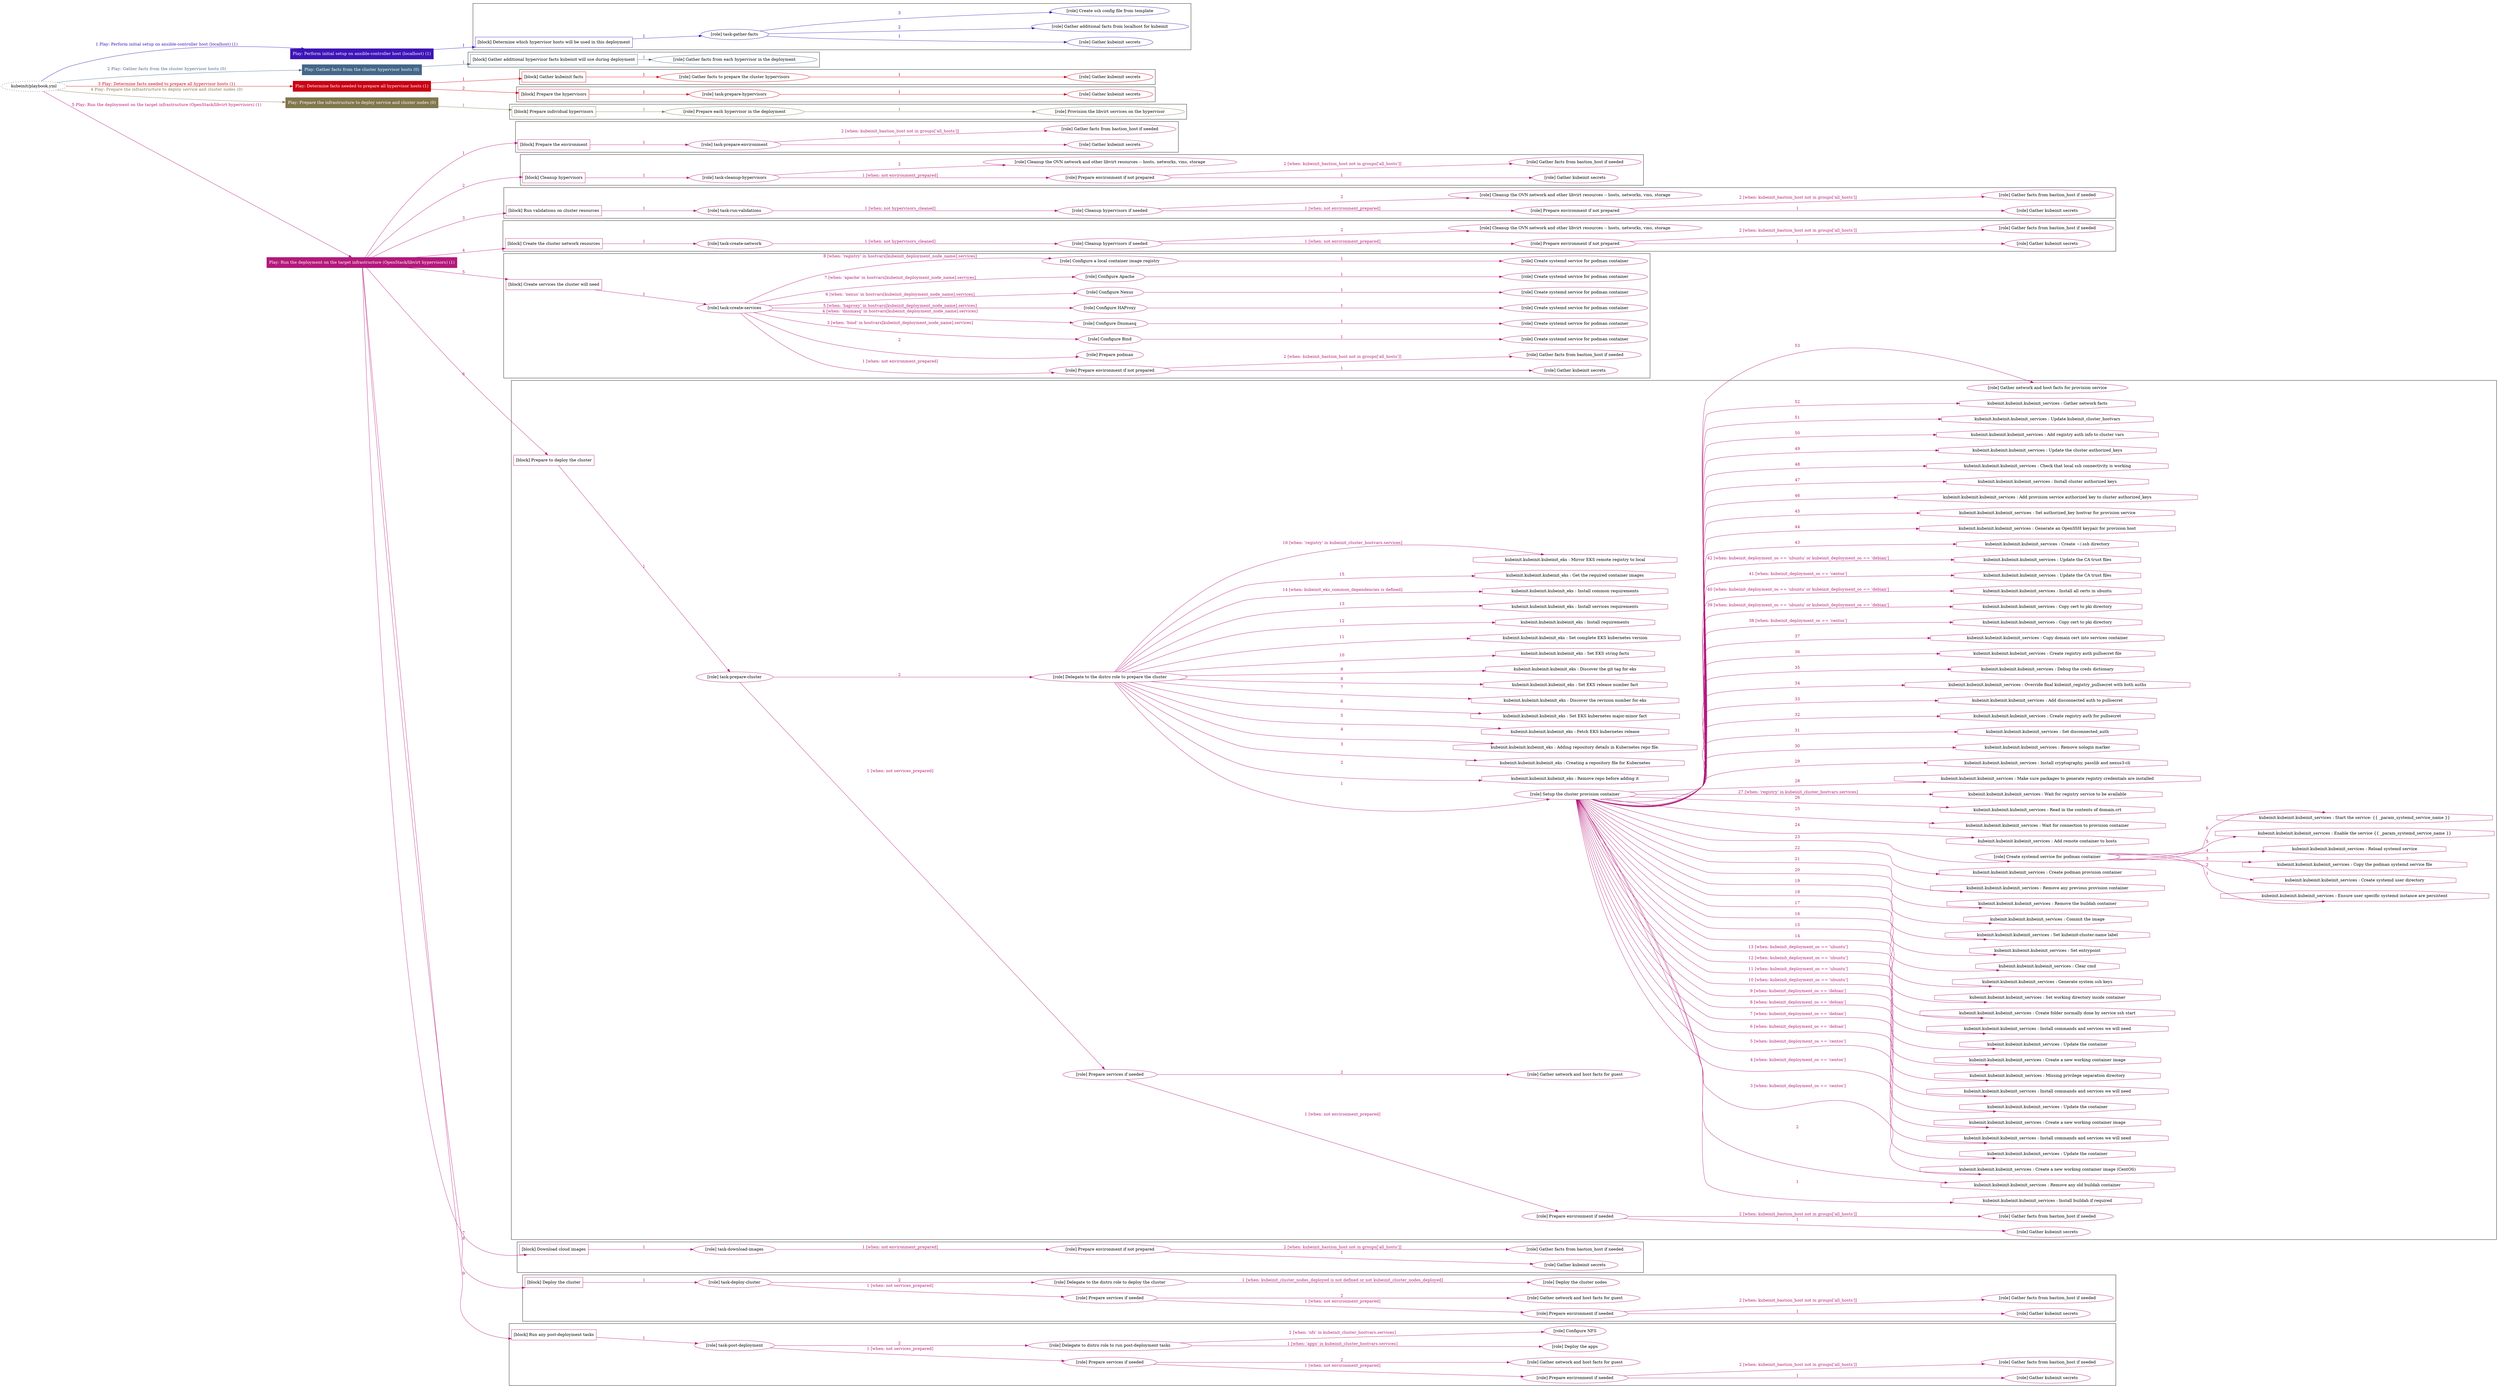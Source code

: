 digraph {
	graph [concentrate=true ordering=in rankdir=LR ratio=fill]
	edge [esep=5 sep=10]
	"kubeinit/playbook.yml" [URL="/home/runner/work/kubeinit/kubeinit/kubeinit/playbook.yml" id=playbook_dc408ee6 style=dotted]
	"kubeinit/playbook.yml" -> play_779f4bc1 [label="1 Play: Perform initial setup on ansible-controller host (localhost) (1)" color="#3d14b8" fontcolor="#3d14b8" id=edge_play_779f4bc1 labeltooltip="1 Play: Perform initial setup on ansible-controller host (localhost) (1)" tooltip="1 Play: Perform initial setup on ansible-controller host (localhost) (1)"]
	subgraph "Play: Perform initial setup on ansible-controller host (localhost) (1)" {
		play_779f4bc1 [label="Play: Perform initial setup on ansible-controller host (localhost) (1)" URL="/home/runner/work/kubeinit/kubeinit/kubeinit/playbook.yml" color="#3d14b8" fontcolor="#ffffff" id=play_779f4bc1 shape=box style=filled tooltip=localhost]
		play_779f4bc1 -> block_fa126484 [label=1 color="#3d14b8" fontcolor="#3d14b8" id=edge_block_fa126484 labeltooltip=1 tooltip=1]
		subgraph cluster_block_fa126484 {
			block_fa126484 [label="[block] Determine which hypervisor hosts will be used in this deployment" URL="/home/runner/work/kubeinit/kubeinit/kubeinit/playbook.yml" color="#3d14b8" id=block_fa126484 labeltooltip="Determine which hypervisor hosts will be used in this deployment" shape=box tooltip="Determine which hypervisor hosts will be used in this deployment"]
			block_fa126484 -> role_b771756c [label="1 " color="#3d14b8" fontcolor="#3d14b8" id=edge_role_b771756c labeltooltip="1 " tooltip="1 "]
			subgraph "task-gather-facts" {
				role_b771756c [label="[role] task-gather-facts" URL="/home/runner/work/kubeinit/kubeinit/kubeinit/playbook.yml" color="#3d14b8" id=role_b771756c tooltip="task-gather-facts"]
				role_b771756c -> role_cc336752 [label="1 " color="#3d14b8" fontcolor="#3d14b8" id=edge_role_cc336752 labeltooltip="1 " tooltip="1 "]
				subgraph "Gather kubeinit secrets" {
					role_cc336752 [label="[role] Gather kubeinit secrets" URL="/home/runner/.ansible/collections/ansible_collections/kubeinit/kubeinit/roles/kubeinit_prepare/tasks/build_hypervisors_group.yml" color="#3d14b8" id=role_cc336752 tooltip="Gather kubeinit secrets"]
				}
				role_b771756c -> role_2cb47472 [label="2 " color="#3d14b8" fontcolor="#3d14b8" id=edge_role_2cb47472 labeltooltip="2 " tooltip="2 "]
				subgraph "Gather additional facts from localhost for kubeinit" {
					role_2cb47472 [label="[role] Gather additional facts from localhost for kubeinit" URL="/home/runner/.ansible/collections/ansible_collections/kubeinit/kubeinit/roles/kubeinit_prepare/tasks/build_hypervisors_group.yml" color="#3d14b8" id=role_2cb47472 tooltip="Gather additional facts from localhost for kubeinit"]
				}
				role_b771756c -> role_79f18250 [label="3 " color="#3d14b8" fontcolor="#3d14b8" id=edge_role_79f18250 labeltooltip="3 " tooltip="3 "]
				subgraph "Create ssh config file from template" {
					role_79f18250 [label="[role] Create ssh config file from template" URL="/home/runner/.ansible/collections/ansible_collections/kubeinit/kubeinit/roles/kubeinit_prepare/tasks/build_hypervisors_group.yml" color="#3d14b8" id=role_79f18250 tooltip="Create ssh config file from template"]
				}
			}
		}
	}
	"kubeinit/playbook.yml" -> play_72885ee8 [label="2 Play: Gather facts from the cluster hypervisor hosts (0)" color="#436789" fontcolor="#436789" id=edge_play_72885ee8 labeltooltip="2 Play: Gather facts from the cluster hypervisor hosts (0)" tooltip="2 Play: Gather facts from the cluster hypervisor hosts (0)"]
	subgraph "Play: Gather facts from the cluster hypervisor hosts (0)" {
		play_72885ee8 [label="Play: Gather facts from the cluster hypervisor hosts (0)" URL="/home/runner/work/kubeinit/kubeinit/kubeinit/playbook.yml" color="#436789" fontcolor="#ffffff" id=play_72885ee8 shape=box style=filled tooltip="Play: Gather facts from the cluster hypervisor hosts (0)"]
		play_72885ee8 -> block_f791f670 [label=1 color="#436789" fontcolor="#436789" id=edge_block_f791f670 labeltooltip=1 tooltip=1]
		subgraph cluster_block_f791f670 {
			block_f791f670 [label="[block] Gather additional hypervisor facts kubeinit will use during deployment" URL="/home/runner/work/kubeinit/kubeinit/kubeinit/playbook.yml" color="#436789" id=block_f791f670 labeltooltip="Gather additional hypervisor facts kubeinit will use during deployment" shape=box tooltip="Gather additional hypervisor facts kubeinit will use during deployment"]
			block_f791f670 -> role_d39a21a9 [label="1 " color="#436789" fontcolor="#436789" id=edge_role_d39a21a9 labeltooltip="1 " tooltip="1 "]
			subgraph "Gather facts from each hypervisor in the deployment" {
				role_d39a21a9 [label="[role] Gather facts from each hypervisor in the deployment" URL="/home/runner/work/kubeinit/kubeinit/kubeinit/playbook.yml" color="#436789" id=role_d39a21a9 tooltip="Gather facts from each hypervisor in the deployment"]
			}
		}
	}
	"kubeinit/playbook.yml" -> play_0ff0249b [label="3 Play: Determine facts needed to prepare all hypervisor hosts (1)" color="#ca0213" fontcolor="#ca0213" id=edge_play_0ff0249b labeltooltip="3 Play: Determine facts needed to prepare all hypervisor hosts (1)" tooltip="3 Play: Determine facts needed to prepare all hypervisor hosts (1)"]
	subgraph "Play: Determine facts needed to prepare all hypervisor hosts (1)" {
		play_0ff0249b [label="Play: Determine facts needed to prepare all hypervisor hosts (1)" URL="/home/runner/work/kubeinit/kubeinit/kubeinit/playbook.yml" color="#ca0213" fontcolor="#ffffff" id=play_0ff0249b shape=box style=filled tooltip=localhost]
		play_0ff0249b -> block_c47fec9a [label=1 color="#ca0213" fontcolor="#ca0213" id=edge_block_c47fec9a labeltooltip=1 tooltip=1]
		subgraph cluster_block_c47fec9a {
			block_c47fec9a [label="[block] Gather kubeinit facts" URL="/home/runner/work/kubeinit/kubeinit/kubeinit/playbook.yml" color="#ca0213" id=block_c47fec9a labeltooltip="Gather kubeinit facts" shape=box tooltip="Gather kubeinit facts"]
			block_c47fec9a -> role_ad935a55 [label="1 " color="#ca0213" fontcolor="#ca0213" id=edge_role_ad935a55 labeltooltip="1 " tooltip="1 "]
			subgraph "Gather facts to prepare the cluster hypervisors" {
				role_ad935a55 [label="[role] Gather facts to prepare the cluster hypervisors" URL="/home/runner/work/kubeinit/kubeinit/kubeinit/playbook.yml" color="#ca0213" id=role_ad935a55 tooltip="Gather facts to prepare the cluster hypervisors"]
				role_ad935a55 -> role_790729e5 [label="1 " color="#ca0213" fontcolor="#ca0213" id=edge_role_790729e5 labeltooltip="1 " tooltip="1 "]
				subgraph "Gather kubeinit secrets" {
					role_790729e5 [label="[role] Gather kubeinit secrets" URL="/home/runner/.ansible/collections/ansible_collections/kubeinit/kubeinit/roles/kubeinit_prepare/tasks/gather_kubeinit_facts.yml" color="#ca0213" id=role_790729e5 tooltip="Gather kubeinit secrets"]
				}
			}
		}
		play_0ff0249b -> block_df678c69 [label=2 color="#ca0213" fontcolor="#ca0213" id=edge_block_df678c69 labeltooltip=2 tooltip=2]
		subgraph cluster_block_df678c69 {
			block_df678c69 [label="[block] Prepare the hypervisors" URL="/home/runner/work/kubeinit/kubeinit/kubeinit/playbook.yml" color="#ca0213" id=block_df678c69 labeltooltip="Prepare the hypervisors" shape=box tooltip="Prepare the hypervisors"]
			block_df678c69 -> role_619957d4 [label="1 " color="#ca0213" fontcolor="#ca0213" id=edge_role_619957d4 labeltooltip="1 " tooltip="1 "]
			subgraph "task-prepare-hypervisors" {
				role_619957d4 [label="[role] task-prepare-hypervisors" URL="/home/runner/work/kubeinit/kubeinit/kubeinit/playbook.yml" color="#ca0213" id=role_619957d4 tooltip="task-prepare-hypervisors"]
				role_619957d4 -> role_721cf009 [label="1 " color="#ca0213" fontcolor="#ca0213" id=edge_role_721cf009 labeltooltip="1 " tooltip="1 "]
				subgraph "Gather kubeinit secrets" {
					role_721cf009 [label="[role] Gather kubeinit secrets" URL="/home/runner/.ansible/collections/ansible_collections/kubeinit/kubeinit/roles/kubeinit_prepare/tasks/gather_kubeinit_facts.yml" color="#ca0213" id=role_721cf009 tooltip="Gather kubeinit secrets"]
				}
			}
		}
	}
	"kubeinit/playbook.yml" -> play_5a3f2d13 [label="4 Play: Prepare the infrastructure to deploy service and cluster nodes (0)" color="#80774c" fontcolor="#80774c" id=edge_play_5a3f2d13 labeltooltip="4 Play: Prepare the infrastructure to deploy service and cluster nodes (0)" tooltip="4 Play: Prepare the infrastructure to deploy service and cluster nodes (0)"]
	subgraph "Play: Prepare the infrastructure to deploy service and cluster nodes (0)" {
		play_5a3f2d13 [label="Play: Prepare the infrastructure to deploy service and cluster nodes (0)" URL="/home/runner/work/kubeinit/kubeinit/kubeinit/playbook.yml" color="#80774c" fontcolor="#ffffff" id=play_5a3f2d13 shape=box style=filled tooltip="Play: Prepare the infrastructure to deploy service and cluster nodes (0)"]
		play_5a3f2d13 -> block_7210f634 [label=1 color="#80774c" fontcolor="#80774c" id=edge_block_7210f634 labeltooltip=1 tooltip=1]
		subgraph cluster_block_7210f634 {
			block_7210f634 [label="[block] Prepare individual hypervisors" URL="/home/runner/work/kubeinit/kubeinit/kubeinit/playbook.yml" color="#80774c" id=block_7210f634 labeltooltip="Prepare individual hypervisors" shape=box tooltip="Prepare individual hypervisors"]
			block_7210f634 -> role_80e489ad [label="1 " color="#80774c" fontcolor="#80774c" id=edge_role_80e489ad labeltooltip="1 " tooltip="1 "]
			subgraph "Prepare each hypervisor in the deployment" {
				role_80e489ad [label="[role] Prepare each hypervisor in the deployment" URL="/home/runner/work/kubeinit/kubeinit/kubeinit/playbook.yml" color="#80774c" id=role_80e489ad tooltip="Prepare each hypervisor in the deployment"]
				role_80e489ad -> role_141b0320 [label="1 " color="#80774c" fontcolor="#80774c" id=edge_role_141b0320 labeltooltip="1 " tooltip="1 "]
				subgraph "Provision the libvirt services on the hypervisor" {
					role_141b0320 [label="[role] Provision the libvirt services on the hypervisor" URL="/home/runner/.ansible/collections/ansible_collections/kubeinit/kubeinit/roles/kubeinit_prepare/tasks/prepare_hypervisor.yml" color="#80774c" id=role_141b0320 tooltip="Provision the libvirt services on the hypervisor"]
				}
			}
		}
	}
	"kubeinit/playbook.yml" -> play_61cd34ca [label="5 Play: Run the deployment on the target infrastructure (OpenStack/libvirt hypervisors) (1)" color="#b4187b" fontcolor="#b4187b" id=edge_play_61cd34ca labeltooltip="5 Play: Run the deployment on the target infrastructure (OpenStack/libvirt hypervisors) (1)" tooltip="5 Play: Run the deployment on the target infrastructure (OpenStack/libvirt hypervisors) (1)"]
	subgraph "Play: Run the deployment on the target infrastructure (OpenStack/libvirt hypervisors) (1)" {
		play_61cd34ca [label="Play: Run the deployment on the target infrastructure (OpenStack/libvirt hypervisors) (1)" URL="/home/runner/work/kubeinit/kubeinit/kubeinit/playbook.yml" color="#b4187b" fontcolor="#ffffff" id=play_61cd34ca shape=box style=filled tooltip=localhost]
		play_61cd34ca -> block_00d852ee [label=1 color="#b4187b" fontcolor="#b4187b" id=edge_block_00d852ee labeltooltip=1 tooltip=1]
		subgraph cluster_block_00d852ee {
			block_00d852ee [label="[block] Prepare the environment" URL="/home/runner/work/kubeinit/kubeinit/kubeinit/playbook.yml" color="#b4187b" id=block_00d852ee labeltooltip="Prepare the environment" shape=box tooltip="Prepare the environment"]
			block_00d852ee -> role_41939d26 [label="1 " color="#b4187b" fontcolor="#b4187b" id=edge_role_41939d26 labeltooltip="1 " tooltip="1 "]
			subgraph "task-prepare-environment" {
				role_41939d26 [label="[role] task-prepare-environment" URL="/home/runner/work/kubeinit/kubeinit/kubeinit/playbook.yml" color="#b4187b" id=role_41939d26 tooltip="task-prepare-environment"]
				role_41939d26 -> role_5b371ec6 [label="1 " color="#b4187b" fontcolor="#b4187b" id=edge_role_5b371ec6 labeltooltip="1 " tooltip="1 "]
				subgraph "Gather kubeinit secrets" {
					role_5b371ec6 [label="[role] Gather kubeinit secrets" URL="/home/runner/.ansible/collections/ansible_collections/kubeinit/kubeinit/roles/kubeinit_prepare/tasks/gather_kubeinit_facts.yml" color="#b4187b" id=role_5b371ec6 tooltip="Gather kubeinit secrets"]
				}
				role_41939d26 -> role_b4adc5a2 [label="2 [when: kubeinit_bastion_host not in groups['all_hosts']]" color="#b4187b" fontcolor="#b4187b" id=edge_role_b4adc5a2 labeltooltip="2 [when: kubeinit_bastion_host not in groups['all_hosts']]" tooltip="2 [when: kubeinit_bastion_host not in groups['all_hosts']]"]
				subgraph "Gather facts from bastion_host if needed" {
					role_b4adc5a2 [label="[role] Gather facts from bastion_host if needed" URL="/home/runner/.ansible/collections/ansible_collections/kubeinit/kubeinit/roles/kubeinit_prepare/tasks/main.yml" color="#b4187b" id=role_b4adc5a2 tooltip="Gather facts from bastion_host if needed"]
				}
			}
		}
		play_61cd34ca -> block_9ea157b0 [label=2 color="#b4187b" fontcolor="#b4187b" id=edge_block_9ea157b0 labeltooltip=2 tooltip=2]
		subgraph cluster_block_9ea157b0 {
			block_9ea157b0 [label="[block] Cleanup hypervisors" URL="/home/runner/work/kubeinit/kubeinit/kubeinit/playbook.yml" color="#b4187b" id=block_9ea157b0 labeltooltip="Cleanup hypervisors" shape=box tooltip="Cleanup hypervisors"]
			block_9ea157b0 -> role_671bdb26 [label="1 " color="#b4187b" fontcolor="#b4187b" id=edge_role_671bdb26 labeltooltip="1 " tooltip="1 "]
			subgraph "task-cleanup-hypervisors" {
				role_671bdb26 [label="[role] task-cleanup-hypervisors" URL="/home/runner/work/kubeinit/kubeinit/kubeinit/playbook.yml" color="#b4187b" id=role_671bdb26 tooltip="task-cleanup-hypervisors"]
				role_671bdb26 -> role_5d9c09e4 [label="1 [when: not environment_prepared]" color="#b4187b" fontcolor="#b4187b" id=edge_role_5d9c09e4 labeltooltip="1 [when: not environment_prepared]" tooltip="1 [when: not environment_prepared]"]
				subgraph "Prepare environment if not prepared" {
					role_5d9c09e4 [label="[role] Prepare environment if not prepared" URL="/home/runner/.ansible/collections/ansible_collections/kubeinit/kubeinit/roles/kubeinit_libvirt/tasks/cleanup_hypervisors.yml" color="#b4187b" id=role_5d9c09e4 tooltip="Prepare environment if not prepared"]
					role_5d9c09e4 -> role_830d95b5 [label="1 " color="#b4187b" fontcolor="#b4187b" id=edge_role_830d95b5 labeltooltip="1 " tooltip="1 "]
					subgraph "Gather kubeinit secrets" {
						role_830d95b5 [label="[role] Gather kubeinit secrets" URL="/home/runner/.ansible/collections/ansible_collections/kubeinit/kubeinit/roles/kubeinit_prepare/tasks/gather_kubeinit_facts.yml" color="#b4187b" id=role_830d95b5 tooltip="Gather kubeinit secrets"]
					}
					role_5d9c09e4 -> role_ebd30fe3 [label="2 [when: kubeinit_bastion_host not in groups['all_hosts']]" color="#b4187b" fontcolor="#b4187b" id=edge_role_ebd30fe3 labeltooltip="2 [when: kubeinit_bastion_host not in groups['all_hosts']]" tooltip="2 [when: kubeinit_bastion_host not in groups['all_hosts']]"]
					subgraph "Gather facts from bastion_host if needed" {
						role_ebd30fe3 [label="[role] Gather facts from bastion_host if needed" URL="/home/runner/.ansible/collections/ansible_collections/kubeinit/kubeinit/roles/kubeinit_prepare/tasks/main.yml" color="#b4187b" id=role_ebd30fe3 tooltip="Gather facts from bastion_host if needed"]
					}
				}
				role_671bdb26 -> role_d18be38e [label="2 " color="#b4187b" fontcolor="#b4187b" id=edge_role_d18be38e labeltooltip="2 " tooltip="2 "]
				subgraph "Cleanup the OVN network and other libvirt resources -- hosts, networks, vms, storage" {
					role_d18be38e [label="[role] Cleanup the OVN network and other libvirt resources -- hosts, networks, vms, storage" URL="/home/runner/.ansible/collections/ansible_collections/kubeinit/kubeinit/roles/kubeinit_libvirt/tasks/cleanup_hypervisors.yml" color="#b4187b" id=role_d18be38e tooltip="Cleanup the OVN network and other libvirt resources -- hosts, networks, vms, storage"]
				}
			}
		}
		play_61cd34ca -> block_06409f7c [label=3 color="#b4187b" fontcolor="#b4187b" id=edge_block_06409f7c labeltooltip=3 tooltip=3]
		subgraph cluster_block_06409f7c {
			block_06409f7c [label="[block] Run validations on cluster resources" URL="/home/runner/work/kubeinit/kubeinit/kubeinit/playbook.yml" color="#b4187b" id=block_06409f7c labeltooltip="Run validations on cluster resources" shape=box tooltip="Run validations on cluster resources"]
			block_06409f7c -> role_06a00673 [label="1 " color="#b4187b" fontcolor="#b4187b" id=edge_role_06a00673 labeltooltip="1 " tooltip="1 "]
			subgraph "task-run-validations" {
				role_06a00673 [label="[role] task-run-validations" URL="/home/runner/work/kubeinit/kubeinit/kubeinit/playbook.yml" color="#b4187b" id=role_06a00673 tooltip="task-run-validations"]
				role_06a00673 -> role_96d9a08a [label="1 [when: not hypervisors_cleaned]" color="#b4187b" fontcolor="#b4187b" id=edge_role_96d9a08a labeltooltip="1 [when: not hypervisors_cleaned]" tooltip="1 [when: not hypervisors_cleaned]"]
				subgraph "Cleanup hypervisors if needed" {
					role_96d9a08a [label="[role] Cleanup hypervisors if needed" URL="/home/runner/.ansible/collections/ansible_collections/kubeinit/kubeinit/roles/kubeinit_validations/tasks/main.yml" color="#b4187b" id=role_96d9a08a tooltip="Cleanup hypervisors if needed"]
					role_96d9a08a -> role_f92ae269 [label="1 [when: not environment_prepared]" color="#b4187b" fontcolor="#b4187b" id=edge_role_f92ae269 labeltooltip="1 [when: not environment_prepared]" tooltip="1 [when: not environment_prepared]"]
					subgraph "Prepare environment if not prepared" {
						role_f92ae269 [label="[role] Prepare environment if not prepared" URL="/home/runner/.ansible/collections/ansible_collections/kubeinit/kubeinit/roles/kubeinit_libvirt/tasks/cleanup_hypervisors.yml" color="#b4187b" id=role_f92ae269 tooltip="Prepare environment if not prepared"]
						role_f92ae269 -> role_09a4de97 [label="1 " color="#b4187b" fontcolor="#b4187b" id=edge_role_09a4de97 labeltooltip="1 " tooltip="1 "]
						subgraph "Gather kubeinit secrets" {
							role_09a4de97 [label="[role] Gather kubeinit secrets" URL="/home/runner/.ansible/collections/ansible_collections/kubeinit/kubeinit/roles/kubeinit_prepare/tasks/gather_kubeinit_facts.yml" color="#b4187b" id=role_09a4de97 tooltip="Gather kubeinit secrets"]
						}
						role_f92ae269 -> role_ebc0f046 [label="2 [when: kubeinit_bastion_host not in groups['all_hosts']]" color="#b4187b" fontcolor="#b4187b" id=edge_role_ebc0f046 labeltooltip="2 [when: kubeinit_bastion_host not in groups['all_hosts']]" tooltip="2 [when: kubeinit_bastion_host not in groups['all_hosts']]"]
						subgraph "Gather facts from bastion_host if needed" {
							role_ebc0f046 [label="[role] Gather facts from bastion_host if needed" URL="/home/runner/.ansible/collections/ansible_collections/kubeinit/kubeinit/roles/kubeinit_prepare/tasks/main.yml" color="#b4187b" id=role_ebc0f046 tooltip="Gather facts from bastion_host if needed"]
						}
					}
					role_96d9a08a -> role_e3e3433d [label="2 " color="#b4187b" fontcolor="#b4187b" id=edge_role_e3e3433d labeltooltip="2 " tooltip="2 "]
					subgraph "Cleanup the OVN network and other libvirt resources -- hosts, networks, vms, storage" {
						role_e3e3433d [label="[role] Cleanup the OVN network and other libvirt resources -- hosts, networks, vms, storage" URL="/home/runner/.ansible/collections/ansible_collections/kubeinit/kubeinit/roles/kubeinit_libvirt/tasks/cleanup_hypervisors.yml" color="#b4187b" id=role_e3e3433d tooltip="Cleanup the OVN network and other libvirt resources -- hosts, networks, vms, storage"]
					}
				}
			}
		}
		play_61cd34ca -> block_2713e2c5 [label=4 color="#b4187b" fontcolor="#b4187b" id=edge_block_2713e2c5 labeltooltip=4 tooltip=4]
		subgraph cluster_block_2713e2c5 {
			block_2713e2c5 [label="[block] Create the cluster network resources" URL="/home/runner/work/kubeinit/kubeinit/kubeinit/playbook.yml" color="#b4187b" id=block_2713e2c5 labeltooltip="Create the cluster network resources" shape=box tooltip="Create the cluster network resources"]
			block_2713e2c5 -> role_65109fd9 [label="1 " color="#b4187b" fontcolor="#b4187b" id=edge_role_65109fd9 labeltooltip="1 " tooltip="1 "]
			subgraph "task-create-network" {
				role_65109fd9 [label="[role] task-create-network" URL="/home/runner/work/kubeinit/kubeinit/kubeinit/playbook.yml" color="#b4187b" id=role_65109fd9 tooltip="task-create-network"]
				role_65109fd9 -> role_2c58c9be [label="1 [when: not hypervisors_cleaned]" color="#b4187b" fontcolor="#b4187b" id=edge_role_2c58c9be labeltooltip="1 [when: not hypervisors_cleaned]" tooltip="1 [when: not hypervisors_cleaned]"]
				subgraph "Cleanup hypervisors if needed" {
					role_2c58c9be [label="[role] Cleanup hypervisors if needed" URL="/home/runner/.ansible/collections/ansible_collections/kubeinit/kubeinit/roles/kubeinit_libvirt/tasks/create_network.yml" color="#b4187b" id=role_2c58c9be tooltip="Cleanup hypervisors if needed"]
					role_2c58c9be -> role_d6a2ea4f [label="1 [when: not environment_prepared]" color="#b4187b" fontcolor="#b4187b" id=edge_role_d6a2ea4f labeltooltip="1 [when: not environment_prepared]" tooltip="1 [when: not environment_prepared]"]
					subgraph "Prepare environment if not prepared" {
						role_d6a2ea4f [label="[role] Prepare environment if not prepared" URL="/home/runner/.ansible/collections/ansible_collections/kubeinit/kubeinit/roles/kubeinit_libvirt/tasks/cleanup_hypervisors.yml" color="#b4187b" id=role_d6a2ea4f tooltip="Prepare environment if not prepared"]
						role_d6a2ea4f -> role_7e818762 [label="1 " color="#b4187b" fontcolor="#b4187b" id=edge_role_7e818762 labeltooltip="1 " tooltip="1 "]
						subgraph "Gather kubeinit secrets" {
							role_7e818762 [label="[role] Gather kubeinit secrets" URL="/home/runner/.ansible/collections/ansible_collections/kubeinit/kubeinit/roles/kubeinit_prepare/tasks/gather_kubeinit_facts.yml" color="#b4187b" id=role_7e818762 tooltip="Gather kubeinit secrets"]
						}
						role_d6a2ea4f -> role_142925be [label="2 [when: kubeinit_bastion_host not in groups['all_hosts']]" color="#b4187b" fontcolor="#b4187b" id=edge_role_142925be labeltooltip="2 [when: kubeinit_bastion_host not in groups['all_hosts']]" tooltip="2 [when: kubeinit_bastion_host not in groups['all_hosts']]"]
						subgraph "Gather facts from bastion_host if needed" {
							role_142925be [label="[role] Gather facts from bastion_host if needed" URL="/home/runner/.ansible/collections/ansible_collections/kubeinit/kubeinit/roles/kubeinit_prepare/tasks/main.yml" color="#b4187b" id=role_142925be tooltip="Gather facts from bastion_host if needed"]
						}
					}
					role_2c58c9be -> role_4b34e1c1 [label="2 " color="#b4187b" fontcolor="#b4187b" id=edge_role_4b34e1c1 labeltooltip="2 " tooltip="2 "]
					subgraph "Cleanup the OVN network and other libvirt resources -- hosts, networks, vms, storage" {
						role_4b34e1c1 [label="[role] Cleanup the OVN network and other libvirt resources -- hosts, networks, vms, storage" URL="/home/runner/.ansible/collections/ansible_collections/kubeinit/kubeinit/roles/kubeinit_libvirt/tasks/cleanup_hypervisors.yml" color="#b4187b" id=role_4b34e1c1 tooltip="Cleanup the OVN network and other libvirt resources -- hosts, networks, vms, storage"]
					}
				}
			}
		}
		play_61cd34ca -> block_0b427cb0 [label=5 color="#b4187b" fontcolor="#b4187b" id=edge_block_0b427cb0 labeltooltip=5 tooltip=5]
		subgraph cluster_block_0b427cb0 {
			block_0b427cb0 [label="[block] Create services the cluster will need" URL="/home/runner/work/kubeinit/kubeinit/kubeinit/playbook.yml" color="#b4187b" id=block_0b427cb0 labeltooltip="Create services the cluster will need" shape=box tooltip="Create services the cluster will need"]
			block_0b427cb0 -> role_d75102dc [label="1 " color="#b4187b" fontcolor="#b4187b" id=edge_role_d75102dc labeltooltip="1 " tooltip="1 "]
			subgraph "task-create-services" {
				role_d75102dc [label="[role] task-create-services" URL="/home/runner/work/kubeinit/kubeinit/kubeinit/playbook.yml" color="#b4187b" id=role_d75102dc tooltip="task-create-services"]
				role_d75102dc -> role_036d9037 [label="1 [when: not environment_prepared]" color="#b4187b" fontcolor="#b4187b" id=edge_role_036d9037 labeltooltip="1 [when: not environment_prepared]" tooltip="1 [when: not environment_prepared]"]
				subgraph "Prepare environment if not prepared" {
					role_036d9037 [label="[role] Prepare environment if not prepared" URL="/home/runner/.ansible/collections/ansible_collections/kubeinit/kubeinit/roles/kubeinit_services/tasks/main.yml" color="#b4187b" id=role_036d9037 tooltip="Prepare environment if not prepared"]
					role_036d9037 -> role_40fe7488 [label="1 " color="#b4187b" fontcolor="#b4187b" id=edge_role_40fe7488 labeltooltip="1 " tooltip="1 "]
					subgraph "Gather kubeinit secrets" {
						role_40fe7488 [label="[role] Gather kubeinit secrets" URL="/home/runner/.ansible/collections/ansible_collections/kubeinit/kubeinit/roles/kubeinit_prepare/tasks/gather_kubeinit_facts.yml" color="#b4187b" id=role_40fe7488 tooltip="Gather kubeinit secrets"]
					}
					role_036d9037 -> role_42b3c01d [label="2 [when: kubeinit_bastion_host not in groups['all_hosts']]" color="#b4187b" fontcolor="#b4187b" id=edge_role_42b3c01d labeltooltip="2 [when: kubeinit_bastion_host not in groups['all_hosts']]" tooltip="2 [when: kubeinit_bastion_host not in groups['all_hosts']]"]
					subgraph "Gather facts from bastion_host if needed" {
						role_42b3c01d [label="[role] Gather facts from bastion_host if needed" URL="/home/runner/.ansible/collections/ansible_collections/kubeinit/kubeinit/roles/kubeinit_prepare/tasks/main.yml" color="#b4187b" id=role_42b3c01d tooltip="Gather facts from bastion_host if needed"]
					}
				}
				role_d75102dc -> role_deca6d41 [label="2 " color="#b4187b" fontcolor="#b4187b" id=edge_role_deca6d41 labeltooltip="2 " tooltip="2 "]
				subgraph "Prepare podman" {
					role_deca6d41 [label="[role] Prepare podman" URL="/home/runner/.ansible/collections/ansible_collections/kubeinit/kubeinit/roles/kubeinit_services/tasks/00_create_service_pod.yml" color="#b4187b" id=role_deca6d41 tooltip="Prepare podman"]
				}
				role_d75102dc -> role_6d630506 [label="3 [when: 'bind' in hostvars[kubeinit_deployment_node_name].services]" color="#b4187b" fontcolor="#b4187b" id=edge_role_6d630506 labeltooltip="3 [when: 'bind' in hostvars[kubeinit_deployment_node_name].services]" tooltip="3 [when: 'bind' in hostvars[kubeinit_deployment_node_name].services]"]
				subgraph "Configure Bind" {
					role_6d630506 [label="[role] Configure Bind" URL="/home/runner/.ansible/collections/ansible_collections/kubeinit/kubeinit/roles/kubeinit_services/tasks/start_services_containers.yml" color="#b4187b" id=role_6d630506 tooltip="Configure Bind"]
					role_6d630506 -> role_d8e233da [label="1 " color="#b4187b" fontcolor="#b4187b" id=edge_role_d8e233da labeltooltip="1 " tooltip="1 "]
					subgraph "Create systemd service for podman container" {
						role_d8e233da [label="[role] Create systemd service for podman container" URL="/home/runner/.ansible/collections/ansible_collections/kubeinit/kubeinit/roles/kubeinit_bind/tasks/main.yml" color="#b4187b" id=role_d8e233da tooltip="Create systemd service for podman container"]
					}
				}
				role_d75102dc -> role_86bc63c5 [label="4 [when: 'dnsmasq' in hostvars[kubeinit_deployment_node_name].services]" color="#b4187b" fontcolor="#b4187b" id=edge_role_86bc63c5 labeltooltip="4 [when: 'dnsmasq' in hostvars[kubeinit_deployment_node_name].services]" tooltip="4 [when: 'dnsmasq' in hostvars[kubeinit_deployment_node_name].services]"]
				subgraph "Configure Dnsmasq" {
					role_86bc63c5 [label="[role] Configure Dnsmasq" URL="/home/runner/.ansible/collections/ansible_collections/kubeinit/kubeinit/roles/kubeinit_services/tasks/start_services_containers.yml" color="#b4187b" id=role_86bc63c5 tooltip="Configure Dnsmasq"]
					role_86bc63c5 -> role_cfe99b41 [label="1 " color="#b4187b" fontcolor="#b4187b" id=edge_role_cfe99b41 labeltooltip="1 " tooltip="1 "]
					subgraph "Create systemd service for podman container" {
						role_cfe99b41 [label="[role] Create systemd service for podman container" URL="/home/runner/.ansible/collections/ansible_collections/kubeinit/kubeinit/roles/kubeinit_dnsmasq/tasks/main.yml" color="#b4187b" id=role_cfe99b41 tooltip="Create systemd service for podman container"]
					}
				}
				role_d75102dc -> role_dd1a0fc9 [label="5 [when: 'haproxy' in hostvars[kubeinit_deployment_node_name].services]" color="#b4187b" fontcolor="#b4187b" id=edge_role_dd1a0fc9 labeltooltip="5 [when: 'haproxy' in hostvars[kubeinit_deployment_node_name].services]" tooltip="5 [when: 'haproxy' in hostvars[kubeinit_deployment_node_name].services]"]
				subgraph "Configure HAProxy" {
					role_dd1a0fc9 [label="[role] Configure HAProxy" URL="/home/runner/.ansible/collections/ansible_collections/kubeinit/kubeinit/roles/kubeinit_services/tasks/start_services_containers.yml" color="#b4187b" id=role_dd1a0fc9 tooltip="Configure HAProxy"]
					role_dd1a0fc9 -> role_bdca4df3 [label="1 " color="#b4187b" fontcolor="#b4187b" id=edge_role_bdca4df3 labeltooltip="1 " tooltip="1 "]
					subgraph "Create systemd service for podman container" {
						role_bdca4df3 [label="[role] Create systemd service for podman container" URL="/home/runner/.ansible/collections/ansible_collections/kubeinit/kubeinit/roles/kubeinit_haproxy/tasks/main.yml" color="#b4187b" id=role_bdca4df3 tooltip="Create systemd service for podman container"]
					}
				}
				role_d75102dc -> role_4ee930fb [label="6 [when: 'nexus' in hostvars[kubeinit_deployment_node_name].services]" color="#b4187b" fontcolor="#b4187b" id=edge_role_4ee930fb labeltooltip="6 [when: 'nexus' in hostvars[kubeinit_deployment_node_name].services]" tooltip="6 [when: 'nexus' in hostvars[kubeinit_deployment_node_name].services]"]
				subgraph "Configure Nexus" {
					role_4ee930fb [label="[role] Configure Nexus" URL="/home/runner/.ansible/collections/ansible_collections/kubeinit/kubeinit/roles/kubeinit_services/tasks/start_services_containers.yml" color="#b4187b" id=role_4ee930fb tooltip="Configure Nexus"]
					role_4ee930fb -> role_0cb4056a [label="1 " color="#b4187b" fontcolor="#b4187b" id=edge_role_0cb4056a labeltooltip="1 " tooltip="1 "]
					subgraph "Create systemd service for podman container" {
						role_0cb4056a [label="[role] Create systemd service for podman container" URL="/home/runner/.ansible/collections/ansible_collections/kubeinit/kubeinit/roles/kubeinit_nexus/tasks/main.yml" color="#b4187b" id=role_0cb4056a tooltip="Create systemd service for podman container"]
					}
				}
				role_d75102dc -> role_7a1869e2 [label="7 [when: 'apache' in hostvars[kubeinit_deployment_node_name].services]" color="#b4187b" fontcolor="#b4187b" id=edge_role_7a1869e2 labeltooltip="7 [when: 'apache' in hostvars[kubeinit_deployment_node_name].services]" tooltip="7 [when: 'apache' in hostvars[kubeinit_deployment_node_name].services]"]
				subgraph "Configure Apache" {
					role_7a1869e2 [label="[role] Configure Apache" URL="/home/runner/.ansible/collections/ansible_collections/kubeinit/kubeinit/roles/kubeinit_services/tasks/start_services_containers.yml" color="#b4187b" id=role_7a1869e2 tooltip="Configure Apache"]
					role_7a1869e2 -> role_8edd5043 [label="1 " color="#b4187b" fontcolor="#b4187b" id=edge_role_8edd5043 labeltooltip="1 " tooltip="1 "]
					subgraph "Create systemd service for podman container" {
						role_8edd5043 [label="[role] Create systemd service for podman container" URL="/home/runner/.ansible/collections/ansible_collections/kubeinit/kubeinit/roles/kubeinit_apache/tasks/main.yml" color="#b4187b" id=role_8edd5043 tooltip="Create systemd service for podman container"]
					}
				}
				role_d75102dc -> role_dcfc7150 [label="8 [when: 'registry' in hostvars[kubeinit_deployment_node_name].services]" color="#b4187b" fontcolor="#b4187b" id=edge_role_dcfc7150 labeltooltip="8 [when: 'registry' in hostvars[kubeinit_deployment_node_name].services]" tooltip="8 [when: 'registry' in hostvars[kubeinit_deployment_node_name].services]"]
				subgraph "Configure a local container image registry" {
					role_dcfc7150 [label="[role] Configure a local container image registry" URL="/home/runner/.ansible/collections/ansible_collections/kubeinit/kubeinit/roles/kubeinit_services/tasks/start_services_containers.yml" color="#b4187b" id=role_dcfc7150 tooltip="Configure a local container image registry"]
					role_dcfc7150 -> role_c93d1f74 [label="1 " color="#b4187b" fontcolor="#b4187b" id=edge_role_c93d1f74 labeltooltip="1 " tooltip="1 "]
					subgraph "Create systemd service for podman container" {
						role_c93d1f74 [label="[role] Create systemd service for podman container" URL="/home/runner/.ansible/collections/ansible_collections/kubeinit/kubeinit/roles/kubeinit_registry/tasks/main.yml" color="#b4187b" id=role_c93d1f74 tooltip="Create systemd service for podman container"]
					}
				}
			}
		}
		play_61cd34ca -> block_df02b43c [label=6 color="#b4187b" fontcolor="#b4187b" id=edge_block_df02b43c labeltooltip=6 tooltip=6]
		subgraph cluster_block_df02b43c {
			block_df02b43c [label="[block] Prepare to deploy the cluster" URL="/home/runner/work/kubeinit/kubeinit/kubeinit/playbook.yml" color="#b4187b" id=block_df02b43c labeltooltip="Prepare to deploy the cluster" shape=box tooltip="Prepare to deploy the cluster"]
			block_df02b43c -> role_80ceed23 [label="1 " color="#b4187b" fontcolor="#b4187b" id=edge_role_80ceed23 labeltooltip="1 " tooltip="1 "]
			subgraph "task-prepare-cluster" {
				role_80ceed23 [label="[role] task-prepare-cluster" URL="/home/runner/work/kubeinit/kubeinit/kubeinit/playbook.yml" color="#b4187b" id=role_80ceed23 tooltip="task-prepare-cluster"]
				role_80ceed23 -> role_75048bec [label="1 [when: not services_prepared]" color="#b4187b" fontcolor="#b4187b" id=edge_role_75048bec labeltooltip="1 [when: not services_prepared]" tooltip="1 [when: not services_prepared]"]
				subgraph "Prepare services if needed" {
					role_75048bec [label="[role] Prepare services if needed" URL="/home/runner/.ansible/collections/ansible_collections/kubeinit/kubeinit/roles/kubeinit_prepare/tasks/prepare_cluster.yml" color="#b4187b" id=role_75048bec tooltip="Prepare services if needed"]
					role_75048bec -> role_141c30d7 [label="1 [when: not environment_prepared]" color="#b4187b" fontcolor="#b4187b" id=edge_role_141c30d7 labeltooltip="1 [when: not environment_prepared]" tooltip="1 [when: not environment_prepared]"]
					subgraph "Prepare environment if needed" {
						role_141c30d7 [label="[role] Prepare environment if needed" URL="/home/runner/.ansible/collections/ansible_collections/kubeinit/kubeinit/roles/kubeinit_services/tasks/prepare_services.yml" color="#b4187b" id=role_141c30d7 tooltip="Prepare environment if needed"]
						role_141c30d7 -> role_471ef10c [label="1 " color="#b4187b" fontcolor="#b4187b" id=edge_role_471ef10c labeltooltip="1 " tooltip="1 "]
						subgraph "Gather kubeinit secrets" {
							role_471ef10c [label="[role] Gather kubeinit secrets" URL="/home/runner/.ansible/collections/ansible_collections/kubeinit/kubeinit/roles/kubeinit_prepare/tasks/gather_kubeinit_facts.yml" color="#b4187b" id=role_471ef10c tooltip="Gather kubeinit secrets"]
						}
						role_141c30d7 -> role_f7239413 [label="2 [when: kubeinit_bastion_host not in groups['all_hosts']]" color="#b4187b" fontcolor="#b4187b" id=edge_role_f7239413 labeltooltip="2 [when: kubeinit_bastion_host not in groups['all_hosts']]" tooltip="2 [when: kubeinit_bastion_host not in groups['all_hosts']]"]
						subgraph "Gather facts from bastion_host if needed" {
							role_f7239413 [label="[role] Gather facts from bastion_host if needed" URL="/home/runner/.ansible/collections/ansible_collections/kubeinit/kubeinit/roles/kubeinit_prepare/tasks/main.yml" color="#b4187b" id=role_f7239413 tooltip="Gather facts from bastion_host if needed"]
						}
					}
					role_75048bec -> role_b92637ad [label="2 " color="#b4187b" fontcolor="#b4187b" id=edge_role_b92637ad labeltooltip="2 " tooltip="2 "]
					subgraph "Gather network and host facts for guest" {
						role_b92637ad [label="[role] Gather network and host facts for guest" URL="/home/runner/.ansible/collections/ansible_collections/kubeinit/kubeinit/roles/kubeinit_services/tasks/prepare_services.yml" color="#b4187b" id=role_b92637ad tooltip="Gather network and host facts for guest"]
					}
				}
				role_80ceed23 -> role_68354eef [label="2 " color="#b4187b" fontcolor="#b4187b" id=edge_role_68354eef labeltooltip="2 " tooltip="2 "]
				subgraph "Delegate to the distro role to prepare the cluster" {
					role_68354eef [label="[role] Delegate to the distro role to prepare the cluster" URL="/home/runner/.ansible/collections/ansible_collections/kubeinit/kubeinit/roles/kubeinit_prepare/tasks/prepare_cluster.yml" color="#b4187b" id=role_68354eef tooltip="Delegate to the distro role to prepare the cluster"]
					role_68354eef -> role_41afe951 [label="1 " color="#b4187b" fontcolor="#b4187b" id=edge_role_41afe951 labeltooltip="1 " tooltip="1 "]
					subgraph "Setup the cluster provision container" {
						role_41afe951 [label="[role] Setup the cluster provision container" URL="/home/runner/.ansible/collections/ansible_collections/kubeinit/kubeinit/roles/kubeinit_eks/tasks/prepare_cluster.yml" color="#b4187b" id=role_41afe951 tooltip="Setup the cluster provision container"]
						task_debfb6d9 [label="kubeinit.kubeinit.kubeinit_services : Install buildah if required" URL="/home/runner/.ansible/collections/ansible_collections/kubeinit/kubeinit/roles/kubeinit_services/tasks/create_provision_container.yml" color="#b4187b" id=task_debfb6d9 shape=octagon tooltip="kubeinit.kubeinit.kubeinit_services : Install buildah if required"]
						role_41afe951 -> task_debfb6d9 [label="1 " color="#b4187b" fontcolor="#b4187b" id=edge_task_debfb6d9 labeltooltip="1 " tooltip="1 "]
						task_516e5341 [label="kubeinit.kubeinit.kubeinit_services : Remove any old buildah container" URL="/home/runner/.ansible/collections/ansible_collections/kubeinit/kubeinit/roles/kubeinit_services/tasks/create_provision_container.yml" color="#b4187b" id=task_516e5341 shape=octagon tooltip="kubeinit.kubeinit.kubeinit_services : Remove any old buildah container"]
						role_41afe951 -> task_516e5341 [label="2 " color="#b4187b" fontcolor="#b4187b" id=edge_task_516e5341 labeltooltip="2 " tooltip="2 "]
						task_a2882e10 [label="kubeinit.kubeinit.kubeinit_services : Create a new working container image (CentOS)" URL="/home/runner/.ansible/collections/ansible_collections/kubeinit/kubeinit/roles/kubeinit_services/tasks/create_provision_container.yml" color="#b4187b" id=task_a2882e10 shape=octagon tooltip="kubeinit.kubeinit.kubeinit_services : Create a new working container image (CentOS)"]
						role_41afe951 -> task_a2882e10 [label="3 [when: kubeinit_deployment_os == 'centos']" color="#b4187b" fontcolor="#b4187b" id=edge_task_a2882e10 labeltooltip="3 [when: kubeinit_deployment_os == 'centos']" tooltip="3 [when: kubeinit_deployment_os == 'centos']"]
						task_f4cba7c1 [label="kubeinit.kubeinit.kubeinit_services : Update the container" URL="/home/runner/.ansible/collections/ansible_collections/kubeinit/kubeinit/roles/kubeinit_services/tasks/create_provision_container.yml" color="#b4187b" id=task_f4cba7c1 shape=octagon tooltip="kubeinit.kubeinit.kubeinit_services : Update the container"]
						role_41afe951 -> task_f4cba7c1 [label="4 [when: kubeinit_deployment_os == 'centos']" color="#b4187b" fontcolor="#b4187b" id=edge_task_f4cba7c1 labeltooltip="4 [when: kubeinit_deployment_os == 'centos']" tooltip="4 [when: kubeinit_deployment_os == 'centos']"]
						task_ecd29688 [label="kubeinit.kubeinit.kubeinit_services : Install commands and services we will need" URL="/home/runner/.ansible/collections/ansible_collections/kubeinit/kubeinit/roles/kubeinit_services/tasks/create_provision_container.yml" color="#b4187b" id=task_ecd29688 shape=octagon tooltip="kubeinit.kubeinit.kubeinit_services : Install commands and services we will need"]
						role_41afe951 -> task_ecd29688 [label="5 [when: kubeinit_deployment_os == 'centos']" color="#b4187b" fontcolor="#b4187b" id=edge_task_ecd29688 labeltooltip="5 [when: kubeinit_deployment_os == 'centos']" tooltip="5 [when: kubeinit_deployment_os == 'centos']"]
						task_a90c9d22 [label="kubeinit.kubeinit.kubeinit_services : Create a new working container image" URL="/home/runner/.ansible/collections/ansible_collections/kubeinit/kubeinit/roles/kubeinit_services/tasks/create_provision_container.yml" color="#b4187b" id=task_a90c9d22 shape=octagon tooltip="kubeinit.kubeinit.kubeinit_services : Create a new working container image"]
						role_41afe951 -> task_a90c9d22 [label="6 [when: kubeinit_deployment_os == 'debian']" color="#b4187b" fontcolor="#b4187b" id=edge_task_a90c9d22 labeltooltip="6 [when: kubeinit_deployment_os == 'debian']" tooltip="6 [when: kubeinit_deployment_os == 'debian']"]
						task_ed79ef0e [label="kubeinit.kubeinit.kubeinit_services : Update the container" URL="/home/runner/.ansible/collections/ansible_collections/kubeinit/kubeinit/roles/kubeinit_services/tasks/create_provision_container.yml" color="#b4187b" id=task_ed79ef0e shape=octagon tooltip="kubeinit.kubeinit.kubeinit_services : Update the container"]
						role_41afe951 -> task_ed79ef0e [label="7 [when: kubeinit_deployment_os == 'debian']" color="#b4187b" fontcolor="#b4187b" id=edge_task_ed79ef0e labeltooltip="7 [when: kubeinit_deployment_os == 'debian']" tooltip="7 [when: kubeinit_deployment_os == 'debian']"]
						task_7f49aaac [label="kubeinit.kubeinit.kubeinit_services : Install commands and services we will need" URL="/home/runner/.ansible/collections/ansible_collections/kubeinit/kubeinit/roles/kubeinit_services/tasks/create_provision_container.yml" color="#b4187b" id=task_7f49aaac shape=octagon tooltip="kubeinit.kubeinit.kubeinit_services : Install commands and services we will need"]
						role_41afe951 -> task_7f49aaac [label="8 [when: kubeinit_deployment_os == 'debian']" color="#b4187b" fontcolor="#b4187b" id=edge_task_7f49aaac labeltooltip="8 [when: kubeinit_deployment_os == 'debian']" tooltip="8 [when: kubeinit_deployment_os == 'debian']"]
						task_02991f1b [label="kubeinit.kubeinit.kubeinit_services : Missing privilege separation directory" URL="/home/runner/.ansible/collections/ansible_collections/kubeinit/kubeinit/roles/kubeinit_services/tasks/create_provision_container.yml" color="#b4187b" id=task_02991f1b shape=octagon tooltip="kubeinit.kubeinit.kubeinit_services : Missing privilege separation directory"]
						role_41afe951 -> task_02991f1b [label="9 [when: kubeinit_deployment_os == 'debian']" color="#b4187b" fontcolor="#b4187b" id=edge_task_02991f1b labeltooltip="9 [when: kubeinit_deployment_os == 'debian']" tooltip="9 [when: kubeinit_deployment_os == 'debian']"]
						task_584fd982 [label="kubeinit.kubeinit.kubeinit_services : Create a new working container image" URL="/home/runner/.ansible/collections/ansible_collections/kubeinit/kubeinit/roles/kubeinit_services/tasks/create_provision_container.yml" color="#b4187b" id=task_584fd982 shape=octagon tooltip="kubeinit.kubeinit.kubeinit_services : Create a new working container image"]
						role_41afe951 -> task_584fd982 [label="10 [when: kubeinit_deployment_os == 'ubuntu']" color="#b4187b" fontcolor="#b4187b" id=edge_task_584fd982 labeltooltip="10 [when: kubeinit_deployment_os == 'ubuntu']" tooltip="10 [when: kubeinit_deployment_os == 'ubuntu']"]
						task_0c2c6a6c [label="kubeinit.kubeinit.kubeinit_services : Update the container" URL="/home/runner/.ansible/collections/ansible_collections/kubeinit/kubeinit/roles/kubeinit_services/tasks/create_provision_container.yml" color="#b4187b" id=task_0c2c6a6c shape=octagon tooltip="kubeinit.kubeinit.kubeinit_services : Update the container"]
						role_41afe951 -> task_0c2c6a6c [label="11 [when: kubeinit_deployment_os == 'ubuntu']" color="#b4187b" fontcolor="#b4187b" id=edge_task_0c2c6a6c labeltooltip="11 [when: kubeinit_deployment_os == 'ubuntu']" tooltip="11 [when: kubeinit_deployment_os == 'ubuntu']"]
						task_c40f96ae [label="kubeinit.kubeinit.kubeinit_services : Install commands and services we will need" URL="/home/runner/.ansible/collections/ansible_collections/kubeinit/kubeinit/roles/kubeinit_services/tasks/create_provision_container.yml" color="#b4187b" id=task_c40f96ae shape=octagon tooltip="kubeinit.kubeinit.kubeinit_services : Install commands and services we will need"]
						role_41afe951 -> task_c40f96ae [label="12 [when: kubeinit_deployment_os == 'ubuntu']" color="#b4187b" fontcolor="#b4187b" id=edge_task_c40f96ae labeltooltip="12 [when: kubeinit_deployment_os == 'ubuntu']" tooltip="12 [when: kubeinit_deployment_os == 'ubuntu']"]
						task_4271abfb [label="kubeinit.kubeinit.kubeinit_services : Create folder normally done by service ssh start" URL="/home/runner/.ansible/collections/ansible_collections/kubeinit/kubeinit/roles/kubeinit_services/tasks/create_provision_container.yml" color="#b4187b" id=task_4271abfb shape=octagon tooltip="kubeinit.kubeinit.kubeinit_services : Create folder normally done by service ssh start"]
						role_41afe951 -> task_4271abfb [label="13 [when: kubeinit_deployment_os == 'ubuntu']" color="#b4187b" fontcolor="#b4187b" id=edge_task_4271abfb labeltooltip="13 [when: kubeinit_deployment_os == 'ubuntu']" tooltip="13 [when: kubeinit_deployment_os == 'ubuntu']"]
						task_228edede [label="kubeinit.kubeinit.kubeinit_services : Set working directory inside container" URL="/home/runner/.ansible/collections/ansible_collections/kubeinit/kubeinit/roles/kubeinit_services/tasks/create_provision_container.yml" color="#b4187b" id=task_228edede shape=octagon tooltip="kubeinit.kubeinit.kubeinit_services : Set working directory inside container"]
						role_41afe951 -> task_228edede [label="14 " color="#b4187b" fontcolor="#b4187b" id=edge_task_228edede labeltooltip="14 " tooltip="14 "]
						task_85a3ccc8 [label="kubeinit.kubeinit.kubeinit_services : Generate system ssh keys" URL="/home/runner/.ansible/collections/ansible_collections/kubeinit/kubeinit/roles/kubeinit_services/tasks/create_provision_container.yml" color="#b4187b" id=task_85a3ccc8 shape=octagon tooltip="kubeinit.kubeinit.kubeinit_services : Generate system ssh keys"]
						role_41afe951 -> task_85a3ccc8 [label="15 " color="#b4187b" fontcolor="#b4187b" id=edge_task_85a3ccc8 labeltooltip="15 " tooltip="15 "]
						task_eee16ced [label="kubeinit.kubeinit.kubeinit_services : Clear cmd" URL="/home/runner/.ansible/collections/ansible_collections/kubeinit/kubeinit/roles/kubeinit_services/tasks/create_provision_container.yml" color="#b4187b" id=task_eee16ced shape=octagon tooltip="kubeinit.kubeinit.kubeinit_services : Clear cmd"]
						role_41afe951 -> task_eee16ced [label="16 " color="#b4187b" fontcolor="#b4187b" id=edge_task_eee16ced labeltooltip="16 " tooltip="16 "]
						task_c484a058 [label="kubeinit.kubeinit.kubeinit_services : Set entrypoint" URL="/home/runner/.ansible/collections/ansible_collections/kubeinit/kubeinit/roles/kubeinit_services/tasks/create_provision_container.yml" color="#b4187b" id=task_c484a058 shape=octagon tooltip="kubeinit.kubeinit.kubeinit_services : Set entrypoint"]
						role_41afe951 -> task_c484a058 [label="17 " color="#b4187b" fontcolor="#b4187b" id=edge_task_c484a058 labeltooltip="17 " tooltip="17 "]
						task_a3762e24 [label="kubeinit.kubeinit.kubeinit_services : Set kubeinit-cluster-name label" URL="/home/runner/.ansible/collections/ansible_collections/kubeinit/kubeinit/roles/kubeinit_services/tasks/create_provision_container.yml" color="#b4187b" id=task_a3762e24 shape=octagon tooltip="kubeinit.kubeinit.kubeinit_services : Set kubeinit-cluster-name label"]
						role_41afe951 -> task_a3762e24 [label="18 " color="#b4187b" fontcolor="#b4187b" id=edge_task_a3762e24 labeltooltip="18 " tooltip="18 "]
						task_688f37b2 [label="kubeinit.kubeinit.kubeinit_services : Commit the image" URL="/home/runner/.ansible/collections/ansible_collections/kubeinit/kubeinit/roles/kubeinit_services/tasks/create_provision_container.yml" color="#b4187b" id=task_688f37b2 shape=octagon tooltip="kubeinit.kubeinit.kubeinit_services : Commit the image"]
						role_41afe951 -> task_688f37b2 [label="19 " color="#b4187b" fontcolor="#b4187b" id=edge_task_688f37b2 labeltooltip="19 " tooltip="19 "]
						task_36056c0c [label="kubeinit.kubeinit.kubeinit_services : Remove the buildah container" URL="/home/runner/.ansible/collections/ansible_collections/kubeinit/kubeinit/roles/kubeinit_services/tasks/create_provision_container.yml" color="#b4187b" id=task_36056c0c shape=octagon tooltip="kubeinit.kubeinit.kubeinit_services : Remove the buildah container"]
						role_41afe951 -> task_36056c0c [label="20 " color="#b4187b" fontcolor="#b4187b" id=edge_task_36056c0c labeltooltip="20 " tooltip="20 "]
						task_154e98a8 [label="kubeinit.kubeinit.kubeinit_services : Remove any previous provision container" URL="/home/runner/.ansible/collections/ansible_collections/kubeinit/kubeinit/roles/kubeinit_services/tasks/create_provision_container.yml" color="#b4187b" id=task_154e98a8 shape=octagon tooltip="kubeinit.kubeinit.kubeinit_services : Remove any previous provision container"]
						role_41afe951 -> task_154e98a8 [label="21 " color="#b4187b" fontcolor="#b4187b" id=edge_task_154e98a8 labeltooltip="21 " tooltip="21 "]
						task_f11a7a8a [label="kubeinit.kubeinit.kubeinit_services : Create podman provision container" URL="/home/runner/.ansible/collections/ansible_collections/kubeinit/kubeinit/roles/kubeinit_services/tasks/create_provision_container.yml" color="#b4187b" id=task_f11a7a8a shape=octagon tooltip="kubeinit.kubeinit.kubeinit_services : Create podman provision container"]
						role_41afe951 -> task_f11a7a8a [label="22 " color="#b4187b" fontcolor="#b4187b" id=edge_task_f11a7a8a labeltooltip="22 " tooltip="22 "]
						role_41afe951 -> role_fbf6be09 [label="23 " color="#b4187b" fontcolor="#b4187b" id=edge_role_fbf6be09 labeltooltip="23 " tooltip="23 "]
						subgraph "Create systemd service for podman container" {
							role_fbf6be09 [label="[role] Create systemd service for podman container" URL="/home/runner/.ansible/collections/ansible_collections/kubeinit/kubeinit/roles/kubeinit_services/tasks/create_provision_container.yml" color="#b4187b" id=role_fbf6be09 tooltip="Create systemd service for podman container"]
							task_48e24de4 [label="kubeinit.kubeinit.kubeinit_services : Ensure user specific systemd instance are persistent" URL="/home/runner/.ansible/collections/ansible_collections/kubeinit/kubeinit/roles/kubeinit_services/tasks/create_managed_service.yml" color="#b4187b" id=task_48e24de4 shape=octagon tooltip="kubeinit.kubeinit.kubeinit_services : Ensure user specific systemd instance are persistent"]
							role_fbf6be09 -> task_48e24de4 [label="1 " color="#b4187b" fontcolor="#b4187b" id=edge_task_48e24de4 labeltooltip="1 " tooltip="1 "]
							task_90bf2baa [label="kubeinit.kubeinit.kubeinit_services : Create systemd user directory" URL="/home/runner/.ansible/collections/ansible_collections/kubeinit/kubeinit/roles/kubeinit_services/tasks/create_managed_service.yml" color="#b4187b" id=task_90bf2baa shape=octagon tooltip="kubeinit.kubeinit.kubeinit_services : Create systemd user directory"]
							role_fbf6be09 -> task_90bf2baa [label="2 " color="#b4187b" fontcolor="#b4187b" id=edge_task_90bf2baa labeltooltip="2 " tooltip="2 "]
							task_45fc4ae9 [label="kubeinit.kubeinit.kubeinit_services : Copy the podman systemd service file" URL="/home/runner/.ansible/collections/ansible_collections/kubeinit/kubeinit/roles/kubeinit_services/tasks/create_managed_service.yml" color="#b4187b" id=task_45fc4ae9 shape=octagon tooltip="kubeinit.kubeinit.kubeinit_services : Copy the podman systemd service file"]
							role_fbf6be09 -> task_45fc4ae9 [label="3 " color="#b4187b" fontcolor="#b4187b" id=edge_task_45fc4ae9 labeltooltip="3 " tooltip="3 "]
							task_75f2de09 [label="kubeinit.kubeinit.kubeinit_services : Reload systemd service" URL="/home/runner/.ansible/collections/ansible_collections/kubeinit/kubeinit/roles/kubeinit_services/tasks/create_managed_service.yml" color="#b4187b" id=task_75f2de09 shape=octagon tooltip="kubeinit.kubeinit.kubeinit_services : Reload systemd service"]
							role_fbf6be09 -> task_75f2de09 [label="4 " color="#b4187b" fontcolor="#b4187b" id=edge_task_75f2de09 labeltooltip="4 " tooltip="4 "]
							task_d0157cd4 [label="kubeinit.kubeinit.kubeinit_services : Enable the service {{ _param_systemd_service_name }}" URL="/home/runner/.ansible/collections/ansible_collections/kubeinit/kubeinit/roles/kubeinit_services/tasks/create_managed_service.yml" color="#b4187b" id=task_d0157cd4 shape=octagon tooltip="kubeinit.kubeinit.kubeinit_services : Enable the service {{ _param_systemd_service_name }}"]
							role_fbf6be09 -> task_d0157cd4 [label="5 " color="#b4187b" fontcolor="#b4187b" id=edge_task_d0157cd4 labeltooltip="5 " tooltip="5 "]
							task_4ba859ac [label="kubeinit.kubeinit.kubeinit_services : Start the service: {{ _param_systemd_service_name }}" URL="/home/runner/.ansible/collections/ansible_collections/kubeinit/kubeinit/roles/kubeinit_services/tasks/create_managed_service.yml" color="#b4187b" id=task_4ba859ac shape=octagon tooltip="kubeinit.kubeinit.kubeinit_services : Start the service: {{ _param_systemd_service_name }}"]
							role_fbf6be09 -> task_4ba859ac [label="6 " color="#b4187b" fontcolor="#b4187b" id=edge_task_4ba859ac labeltooltip="6 " tooltip="6 "]
						}
						task_449c756d [label="kubeinit.kubeinit.kubeinit_services : Add remote container to hosts" URL="/home/runner/.ansible/collections/ansible_collections/kubeinit/kubeinit/roles/kubeinit_services/tasks/create_provision_container.yml" color="#b4187b" id=task_449c756d shape=octagon tooltip="kubeinit.kubeinit.kubeinit_services : Add remote container to hosts"]
						role_41afe951 -> task_449c756d [label="24 " color="#b4187b" fontcolor="#b4187b" id=edge_task_449c756d labeltooltip="24 " tooltip="24 "]
						task_04488d71 [label="kubeinit.kubeinit.kubeinit_services : Wait for connection to provision container" URL="/home/runner/.ansible/collections/ansible_collections/kubeinit/kubeinit/roles/kubeinit_services/tasks/create_provision_container.yml" color="#b4187b" id=task_04488d71 shape=octagon tooltip="kubeinit.kubeinit.kubeinit_services : Wait for connection to provision container"]
						role_41afe951 -> task_04488d71 [label="25 " color="#b4187b" fontcolor="#b4187b" id=edge_task_04488d71 labeltooltip="25 " tooltip="25 "]
						task_9eda6fd3 [label="kubeinit.kubeinit.kubeinit_services : Read in the contents of domain.crt" URL="/home/runner/.ansible/collections/ansible_collections/kubeinit/kubeinit/roles/kubeinit_services/tasks/create_provision_container.yml" color="#b4187b" id=task_9eda6fd3 shape=octagon tooltip="kubeinit.kubeinit.kubeinit_services : Read in the contents of domain.crt"]
						role_41afe951 -> task_9eda6fd3 [label="26 " color="#b4187b" fontcolor="#b4187b" id=edge_task_9eda6fd3 labeltooltip="26 " tooltip="26 "]
						task_9f7c1a63 [label="kubeinit.kubeinit.kubeinit_services : Wait for registry service to be available" URL="/home/runner/.ansible/collections/ansible_collections/kubeinit/kubeinit/roles/kubeinit_services/tasks/create_provision_container.yml" color="#b4187b" id=task_9f7c1a63 shape=octagon tooltip="kubeinit.kubeinit.kubeinit_services : Wait for registry service to be available"]
						role_41afe951 -> task_9f7c1a63 [label="27 [when: 'registry' in kubeinit_cluster_hostvars.services]" color="#b4187b" fontcolor="#b4187b" id=edge_task_9f7c1a63 labeltooltip="27 [when: 'registry' in kubeinit_cluster_hostvars.services]" tooltip="27 [when: 'registry' in kubeinit_cluster_hostvars.services]"]
						task_0d57b93b [label="kubeinit.kubeinit.kubeinit_services : Make sure packages to generate registry credentials are installed" URL="/home/runner/.ansible/collections/ansible_collections/kubeinit/kubeinit/roles/kubeinit_services/tasks/create_provision_container.yml" color="#b4187b" id=task_0d57b93b shape=octagon tooltip="kubeinit.kubeinit.kubeinit_services : Make sure packages to generate registry credentials are installed"]
						role_41afe951 -> task_0d57b93b [label="28 " color="#b4187b" fontcolor="#b4187b" id=edge_task_0d57b93b labeltooltip="28 " tooltip="28 "]
						task_89d39f7a [label="kubeinit.kubeinit.kubeinit_services : Install cryptography, passlib and nexus3-cli" URL="/home/runner/.ansible/collections/ansible_collections/kubeinit/kubeinit/roles/kubeinit_services/tasks/create_provision_container.yml" color="#b4187b" id=task_89d39f7a shape=octagon tooltip="kubeinit.kubeinit.kubeinit_services : Install cryptography, passlib and nexus3-cli"]
						role_41afe951 -> task_89d39f7a [label="29 " color="#b4187b" fontcolor="#b4187b" id=edge_task_89d39f7a labeltooltip="29 " tooltip="29 "]
						task_7f1c129a [label="kubeinit.kubeinit.kubeinit_services : Remove nologin marker" URL="/home/runner/.ansible/collections/ansible_collections/kubeinit/kubeinit/roles/kubeinit_services/tasks/create_provision_container.yml" color="#b4187b" id=task_7f1c129a shape=octagon tooltip="kubeinit.kubeinit.kubeinit_services : Remove nologin marker"]
						role_41afe951 -> task_7f1c129a [label="30 " color="#b4187b" fontcolor="#b4187b" id=edge_task_7f1c129a labeltooltip="30 " tooltip="30 "]
						task_4712c3c5 [label="kubeinit.kubeinit.kubeinit_services : Set disconnected_auth" URL="/home/runner/.ansible/collections/ansible_collections/kubeinit/kubeinit/roles/kubeinit_services/tasks/create_provision_container.yml" color="#b4187b" id=task_4712c3c5 shape=octagon tooltip="kubeinit.kubeinit.kubeinit_services : Set disconnected_auth"]
						role_41afe951 -> task_4712c3c5 [label="31 " color="#b4187b" fontcolor="#b4187b" id=edge_task_4712c3c5 labeltooltip="31 " tooltip="31 "]
						task_33505ca0 [label="kubeinit.kubeinit.kubeinit_services : Create registry auth for pullsecret" URL="/home/runner/.ansible/collections/ansible_collections/kubeinit/kubeinit/roles/kubeinit_services/tasks/create_provision_container.yml" color="#b4187b" id=task_33505ca0 shape=octagon tooltip="kubeinit.kubeinit.kubeinit_services : Create registry auth for pullsecret"]
						role_41afe951 -> task_33505ca0 [label="32 " color="#b4187b" fontcolor="#b4187b" id=edge_task_33505ca0 labeltooltip="32 " tooltip="32 "]
						task_4eca64aa [label="kubeinit.kubeinit.kubeinit_services : Add disconnected auth to pullsecret" URL="/home/runner/.ansible/collections/ansible_collections/kubeinit/kubeinit/roles/kubeinit_services/tasks/create_provision_container.yml" color="#b4187b" id=task_4eca64aa shape=octagon tooltip="kubeinit.kubeinit.kubeinit_services : Add disconnected auth to pullsecret"]
						role_41afe951 -> task_4eca64aa [label="33 " color="#b4187b" fontcolor="#b4187b" id=edge_task_4eca64aa labeltooltip="33 " tooltip="33 "]
						task_3806fef3 [label="kubeinit.kubeinit.kubeinit_services : Override final kubeinit_registry_pullsecret with both auths" URL="/home/runner/.ansible/collections/ansible_collections/kubeinit/kubeinit/roles/kubeinit_services/tasks/create_provision_container.yml" color="#b4187b" id=task_3806fef3 shape=octagon tooltip="kubeinit.kubeinit.kubeinit_services : Override final kubeinit_registry_pullsecret with both auths"]
						role_41afe951 -> task_3806fef3 [label="34 " color="#b4187b" fontcolor="#b4187b" id=edge_task_3806fef3 labeltooltip="34 " tooltip="34 "]
						task_18bafb03 [label="kubeinit.kubeinit.kubeinit_services : Debug the creds dictionary" URL="/home/runner/.ansible/collections/ansible_collections/kubeinit/kubeinit/roles/kubeinit_services/tasks/create_provision_container.yml" color="#b4187b" id=task_18bafb03 shape=octagon tooltip="kubeinit.kubeinit.kubeinit_services : Debug the creds dictionary"]
						role_41afe951 -> task_18bafb03 [label="35 " color="#b4187b" fontcolor="#b4187b" id=edge_task_18bafb03 labeltooltip="35 " tooltip="35 "]
						task_e630f380 [label="kubeinit.kubeinit.kubeinit_services : Create registry auth pullsecret file" URL="/home/runner/.ansible/collections/ansible_collections/kubeinit/kubeinit/roles/kubeinit_services/tasks/create_provision_container.yml" color="#b4187b" id=task_e630f380 shape=octagon tooltip="kubeinit.kubeinit.kubeinit_services : Create registry auth pullsecret file"]
						role_41afe951 -> task_e630f380 [label="36 " color="#b4187b" fontcolor="#b4187b" id=edge_task_e630f380 labeltooltip="36 " tooltip="36 "]
						task_9f5181c8 [label="kubeinit.kubeinit.kubeinit_services : Copy domain cert into services container" URL="/home/runner/.ansible/collections/ansible_collections/kubeinit/kubeinit/roles/kubeinit_services/tasks/create_provision_container.yml" color="#b4187b" id=task_9f5181c8 shape=octagon tooltip="kubeinit.kubeinit.kubeinit_services : Copy domain cert into services container"]
						role_41afe951 -> task_9f5181c8 [label="37 " color="#b4187b" fontcolor="#b4187b" id=edge_task_9f5181c8 labeltooltip="37 " tooltip="37 "]
						task_34af6fb4 [label="kubeinit.kubeinit.kubeinit_services : Copy cert to pki directory" URL="/home/runner/.ansible/collections/ansible_collections/kubeinit/kubeinit/roles/kubeinit_services/tasks/create_provision_container.yml" color="#b4187b" id=task_34af6fb4 shape=octagon tooltip="kubeinit.kubeinit.kubeinit_services : Copy cert to pki directory"]
						role_41afe951 -> task_34af6fb4 [label="38 [when: kubeinit_deployment_os == 'centos']" color="#b4187b" fontcolor="#b4187b" id=edge_task_34af6fb4 labeltooltip="38 [when: kubeinit_deployment_os == 'centos']" tooltip="38 [when: kubeinit_deployment_os == 'centos']"]
						task_7a68114b [label="kubeinit.kubeinit.kubeinit_services : Copy cert to pki directory" URL="/home/runner/.ansible/collections/ansible_collections/kubeinit/kubeinit/roles/kubeinit_services/tasks/create_provision_container.yml" color="#b4187b" id=task_7a68114b shape=octagon tooltip="kubeinit.kubeinit.kubeinit_services : Copy cert to pki directory"]
						role_41afe951 -> task_7a68114b [label="39 [when: kubeinit_deployment_os == 'ubuntu' or kubeinit_deployment_os == 'debian']" color="#b4187b" fontcolor="#b4187b" id=edge_task_7a68114b labeltooltip="39 [when: kubeinit_deployment_os == 'ubuntu' or kubeinit_deployment_os == 'debian']" tooltip="39 [when: kubeinit_deployment_os == 'ubuntu' or kubeinit_deployment_os == 'debian']"]
						task_f87079d5 [label="kubeinit.kubeinit.kubeinit_services : Install all certs in ubuntu" URL="/home/runner/.ansible/collections/ansible_collections/kubeinit/kubeinit/roles/kubeinit_services/tasks/create_provision_container.yml" color="#b4187b" id=task_f87079d5 shape=octagon tooltip="kubeinit.kubeinit.kubeinit_services : Install all certs in ubuntu"]
						role_41afe951 -> task_f87079d5 [label="40 [when: kubeinit_deployment_os == 'ubuntu' or kubeinit_deployment_os == 'debian']" color="#b4187b" fontcolor="#b4187b" id=edge_task_f87079d5 labeltooltip="40 [when: kubeinit_deployment_os == 'ubuntu' or kubeinit_deployment_os == 'debian']" tooltip="40 [when: kubeinit_deployment_os == 'ubuntu' or kubeinit_deployment_os == 'debian']"]
						task_c555389a [label="kubeinit.kubeinit.kubeinit_services : Update the CA trust files" URL="/home/runner/.ansible/collections/ansible_collections/kubeinit/kubeinit/roles/kubeinit_services/tasks/create_provision_container.yml" color="#b4187b" id=task_c555389a shape=octagon tooltip="kubeinit.kubeinit.kubeinit_services : Update the CA trust files"]
						role_41afe951 -> task_c555389a [label="41 [when: kubeinit_deployment_os == 'centos']" color="#b4187b" fontcolor="#b4187b" id=edge_task_c555389a labeltooltip="41 [when: kubeinit_deployment_os == 'centos']" tooltip="41 [when: kubeinit_deployment_os == 'centos']"]
						task_52bebe98 [label="kubeinit.kubeinit.kubeinit_services : Update the CA trust files" URL="/home/runner/.ansible/collections/ansible_collections/kubeinit/kubeinit/roles/kubeinit_services/tasks/create_provision_container.yml" color="#b4187b" id=task_52bebe98 shape=octagon tooltip="kubeinit.kubeinit.kubeinit_services : Update the CA trust files"]
						role_41afe951 -> task_52bebe98 [label="42 [when: kubeinit_deployment_os == 'ubuntu' or kubeinit_deployment_os == 'debian']" color="#b4187b" fontcolor="#b4187b" id=edge_task_52bebe98 labeltooltip="42 [when: kubeinit_deployment_os == 'ubuntu' or kubeinit_deployment_os == 'debian']" tooltip="42 [when: kubeinit_deployment_os == 'ubuntu' or kubeinit_deployment_os == 'debian']"]
						task_077940d7 [label="kubeinit.kubeinit.kubeinit_services : Create ~/.ssh directory" URL="/home/runner/.ansible/collections/ansible_collections/kubeinit/kubeinit/roles/kubeinit_services/tasks/create_provision_container.yml" color="#b4187b" id=task_077940d7 shape=octagon tooltip="kubeinit.kubeinit.kubeinit_services : Create ~/.ssh directory"]
						role_41afe951 -> task_077940d7 [label="43 " color="#b4187b" fontcolor="#b4187b" id=edge_task_077940d7 labeltooltip="43 " tooltip="43 "]
						task_8580ebed [label="kubeinit.kubeinit.kubeinit_services : Generate an OpenSSH keypair for provision host" URL="/home/runner/.ansible/collections/ansible_collections/kubeinit/kubeinit/roles/kubeinit_services/tasks/create_provision_container.yml" color="#b4187b" id=task_8580ebed shape=octagon tooltip="kubeinit.kubeinit.kubeinit_services : Generate an OpenSSH keypair for provision host"]
						role_41afe951 -> task_8580ebed [label="44 " color="#b4187b" fontcolor="#b4187b" id=edge_task_8580ebed labeltooltip="44 " tooltip="44 "]
						task_b910d388 [label="kubeinit.kubeinit.kubeinit_services : Set authorized_key hostvar for provision service" URL="/home/runner/.ansible/collections/ansible_collections/kubeinit/kubeinit/roles/kubeinit_services/tasks/create_provision_container.yml" color="#b4187b" id=task_b910d388 shape=octagon tooltip="kubeinit.kubeinit.kubeinit_services : Set authorized_key hostvar for provision service"]
						role_41afe951 -> task_b910d388 [label="45 " color="#b4187b" fontcolor="#b4187b" id=edge_task_b910d388 labeltooltip="45 " tooltip="45 "]
						task_daca6988 [label="kubeinit.kubeinit.kubeinit_services : Add provision service authorized key to cluster authorized_keys" URL="/home/runner/.ansible/collections/ansible_collections/kubeinit/kubeinit/roles/kubeinit_services/tasks/create_provision_container.yml" color="#b4187b" id=task_daca6988 shape=octagon tooltip="kubeinit.kubeinit.kubeinit_services : Add provision service authorized key to cluster authorized_keys"]
						role_41afe951 -> task_daca6988 [label="46 " color="#b4187b" fontcolor="#b4187b" id=edge_task_daca6988 labeltooltip="46 " tooltip="46 "]
						task_f03275db [label="kubeinit.kubeinit.kubeinit_services : Install cluster authorized keys" URL="/home/runner/.ansible/collections/ansible_collections/kubeinit/kubeinit/roles/kubeinit_services/tasks/create_provision_container.yml" color="#b4187b" id=task_f03275db shape=octagon tooltip="kubeinit.kubeinit.kubeinit_services : Install cluster authorized keys"]
						role_41afe951 -> task_f03275db [label="47 " color="#b4187b" fontcolor="#b4187b" id=edge_task_f03275db labeltooltip="47 " tooltip="47 "]
						task_2d7c242a [label="kubeinit.kubeinit.kubeinit_services : Check that local ssh connectivity is working" URL="/home/runner/.ansible/collections/ansible_collections/kubeinit/kubeinit/roles/kubeinit_services/tasks/create_provision_container.yml" color="#b4187b" id=task_2d7c242a shape=octagon tooltip="kubeinit.kubeinit.kubeinit_services : Check that local ssh connectivity is working"]
						role_41afe951 -> task_2d7c242a [label="48 " color="#b4187b" fontcolor="#b4187b" id=edge_task_2d7c242a labeltooltip="48 " tooltip="48 "]
						task_92aa32c1 [label="kubeinit.kubeinit.kubeinit_services : Update the cluster authorized_keys" URL="/home/runner/.ansible/collections/ansible_collections/kubeinit/kubeinit/roles/kubeinit_services/tasks/create_provision_container.yml" color="#b4187b" id=task_92aa32c1 shape=octagon tooltip="kubeinit.kubeinit.kubeinit_services : Update the cluster authorized_keys"]
						role_41afe951 -> task_92aa32c1 [label="49 " color="#b4187b" fontcolor="#b4187b" id=edge_task_92aa32c1 labeltooltip="49 " tooltip="49 "]
						task_c9505e2d [label="kubeinit.kubeinit.kubeinit_services : Add registry auth info to cluster vars" URL="/home/runner/.ansible/collections/ansible_collections/kubeinit/kubeinit/roles/kubeinit_services/tasks/create_provision_container.yml" color="#b4187b" id=task_c9505e2d shape=octagon tooltip="kubeinit.kubeinit.kubeinit_services : Add registry auth info to cluster vars"]
						role_41afe951 -> task_c9505e2d [label="50 " color="#b4187b" fontcolor="#b4187b" id=edge_task_c9505e2d labeltooltip="50 " tooltip="50 "]
						task_ed51e358 [label="kubeinit.kubeinit.kubeinit_services : Update kubeinit_cluster_hostvars" URL="/home/runner/.ansible/collections/ansible_collections/kubeinit/kubeinit/roles/kubeinit_services/tasks/create_provision_container.yml" color="#b4187b" id=task_ed51e358 shape=octagon tooltip="kubeinit.kubeinit.kubeinit_services : Update kubeinit_cluster_hostvars"]
						role_41afe951 -> task_ed51e358 [label="51 " color="#b4187b" fontcolor="#b4187b" id=edge_task_ed51e358 labeltooltip="51 " tooltip="51 "]
						task_01a775c8 [label="kubeinit.kubeinit.kubeinit_services : Gather network facts" URL="/home/runner/.ansible/collections/ansible_collections/kubeinit/kubeinit/roles/kubeinit_services/tasks/create_provision_container.yml" color="#b4187b" id=task_01a775c8 shape=octagon tooltip="kubeinit.kubeinit.kubeinit_services : Gather network facts"]
						role_41afe951 -> task_01a775c8 [label="52 " color="#b4187b" fontcolor="#b4187b" id=edge_task_01a775c8 labeltooltip="52 " tooltip="52 "]
						role_41afe951 -> role_eca31880 [label="53 " color="#b4187b" fontcolor="#b4187b" id=edge_role_eca31880 labeltooltip="53 " tooltip="53 "]
						subgraph "Gather network and host facts for provision service" {
							role_eca31880 [label="[role] Gather network and host facts for provision service" URL="/home/runner/.ansible/collections/ansible_collections/kubeinit/kubeinit/roles/kubeinit_services/tasks/create_provision_container.yml" color="#b4187b" id=role_eca31880 tooltip="Gather network and host facts for provision service"]
						}
					}
					task_195b90fc [label="kubeinit.kubeinit.kubeinit_eks : Remove repo before adding it" URL="/home/runner/.ansible/collections/ansible_collections/kubeinit/kubeinit/roles/kubeinit_eks/tasks/prepare_cluster.yml" color="#b4187b" id=task_195b90fc shape=octagon tooltip="kubeinit.kubeinit.kubeinit_eks : Remove repo before adding it"]
					role_68354eef -> task_195b90fc [label="2 " color="#b4187b" fontcolor="#b4187b" id=edge_task_195b90fc labeltooltip="2 " tooltip="2 "]
					task_dabd9586 [label="kubeinit.kubeinit.kubeinit_eks : Creating a repository file for Kubernetes" URL="/home/runner/.ansible/collections/ansible_collections/kubeinit/kubeinit/roles/kubeinit_eks/tasks/prepare_cluster.yml" color="#b4187b" id=task_dabd9586 shape=octagon tooltip="kubeinit.kubeinit.kubeinit_eks : Creating a repository file for Kubernetes"]
					role_68354eef -> task_dabd9586 [label="3 " color="#b4187b" fontcolor="#b4187b" id=edge_task_dabd9586 labeltooltip="3 " tooltip="3 "]
					task_40da55a0 [label="kubeinit.kubeinit.kubeinit_eks : Adding repository details in Kubernetes repo file." URL="/home/runner/.ansible/collections/ansible_collections/kubeinit/kubeinit/roles/kubeinit_eks/tasks/prepare_cluster.yml" color="#b4187b" id=task_40da55a0 shape=octagon tooltip="kubeinit.kubeinit.kubeinit_eks : Adding repository details in Kubernetes repo file."]
					role_68354eef -> task_40da55a0 [label="4 " color="#b4187b" fontcolor="#b4187b" id=edge_task_40da55a0 labeltooltip="4 " tooltip="4 "]
					task_48390df6 [label="kubeinit.kubeinit.kubeinit_eks : Fetch EKS kubernetes release" URL="/home/runner/.ansible/collections/ansible_collections/kubeinit/kubeinit/roles/kubeinit_eks/tasks/prepare_cluster.yml" color="#b4187b" id=task_48390df6 shape=octagon tooltip="kubeinit.kubeinit.kubeinit_eks : Fetch EKS kubernetes release"]
					role_68354eef -> task_48390df6 [label="5 " color="#b4187b" fontcolor="#b4187b" id=edge_task_48390df6 labeltooltip="5 " tooltip="5 "]
					task_c15f0b36 [label="kubeinit.kubeinit.kubeinit_eks : Set EKS kubernetes major-minor fact" URL="/home/runner/.ansible/collections/ansible_collections/kubeinit/kubeinit/roles/kubeinit_eks/tasks/prepare_cluster.yml" color="#b4187b" id=task_c15f0b36 shape=octagon tooltip="kubeinit.kubeinit.kubeinit_eks : Set EKS kubernetes major-minor fact"]
					role_68354eef -> task_c15f0b36 [label="6 " color="#b4187b" fontcolor="#b4187b" id=edge_task_c15f0b36 labeltooltip="6 " tooltip="6 "]
					task_0a9da190 [label="kubeinit.kubeinit.kubeinit_eks : Discover the revision number for eks" URL="/home/runner/.ansible/collections/ansible_collections/kubeinit/kubeinit/roles/kubeinit_eks/tasks/prepare_cluster.yml" color="#b4187b" id=task_0a9da190 shape=octagon tooltip="kubeinit.kubeinit.kubeinit_eks : Discover the revision number for eks"]
					role_68354eef -> task_0a9da190 [label="7 " color="#b4187b" fontcolor="#b4187b" id=edge_task_0a9da190 labeltooltip="7 " tooltip="7 "]
					task_d4e70c93 [label="kubeinit.kubeinit.kubeinit_eks : Set EKS release number fact" URL="/home/runner/.ansible/collections/ansible_collections/kubeinit/kubeinit/roles/kubeinit_eks/tasks/prepare_cluster.yml" color="#b4187b" id=task_d4e70c93 shape=octagon tooltip="kubeinit.kubeinit.kubeinit_eks : Set EKS release number fact"]
					role_68354eef -> task_d4e70c93 [label="8 " color="#b4187b" fontcolor="#b4187b" id=edge_task_d4e70c93 labeltooltip="8 " tooltip="8 "]
					task_dd416da7 [label="kubeinit.kubeinit.kubeinit_eks : Discover the git tag for eks" URL="/home/runner/.ansible/collections/ansible_collections/kubeinit/kubeinit/roles/kubeinit_eks/tasks/prepare_cluster.yml" color="#b4187b" id=task_dd416da7 shape=octagon tooltip="kubeinit.kubeinit.kubeinit_eks : Discover the git tag for eks"]
					role_68354eef -> task_dd416da7 [label="9 " color="#b4187b" fontcolor="#b4187b" id=edge_task_dd416da7 labeltooltip="9 " tooltip="9 "]
					task_6bec9705 [label="kubeinit.kubeinit.kubeinit_eks : Set EKS string facts" URL="/home/runner/.ansible/collections/ansible_collections/kubeinit/kubeinit/roles/kubeinit_eks/tasks/prepare_cluster.yml" color="#b4187b" id=task_6bec9705 shape=octagon tooltip="kubeinit.kubeinit.kubeinit_eks : Set EKS string facts"]
					role_68354eef -> task_6bec9705 [label="10 " color="#b4187b" fontcolor="#b4187b" id=edge_task_6bec9705 labeltooltip="10 " tooltip="10 "]
					task_eced2b2f [label="kubeinit.kubeinit.kubeinit_eks : Set complete EKS kubernetes version" URL="/home/runner/.ansible/collections/ansible_collections/kubeinit/kubeinit/roles/kubeinit_eks/tasks/prepare_cluster.yml" color="#b4187b" id=task_eced2b2f shape=octagon tooltip="kubeinit.kubeinit.kubeinit_eks : Set complete EKS kubernetes version"]
					role_68354eef -> task_eced2b2f [label="11 " color="#b4187b" fontcolor="#b4187b" id=edge_task_eced2b2f labeltooltip="11 " tooltip="11 "]
					task_81e7bfab [label="kubeinit.kubeinit.kubeinit_eks : Install requirements" URL="/home/runner/.ansible/collections/ansible_collections/kubeinit/kubeinit/roles/kubeinit_eks/tasks/prepare_cluster.yml" color="#b4187b" id=task_81e7bfab shape=octagon tooltip="kubeinit.kubeinit.kubeinit_eks : Install requirements"]
					role_68354eef -> task_81e7bfab [label="12 " color="#b4187b" fontcolor="#b4187b" id=edge_task_81e7bfab labeltooltip="12 " tooltip="12 "]
					task_4eb82c7a [label="kubeinit.kubeinit.kubeinit_eks : Install services requirements" URL="/home/runner/.ansible/collections/ansible_collections/kubeinit/kubeinit/roles/kubeinit_eks/tasks/prepare_cluster.yml" color="#b4187b" id=task_4eb82c7a shape=octagon tooltip="kubeinit.kubeinit.kubeinit_eks : Install services requirements"]
					role_68354eef -> task_4eb82c7a [label="13 " color="#b4187b" fontcolor="#b4187b" id=edge_task_4eb82c7a labeltooltip="13 " tooltip="13 "]
					task_1b143334 [label="kubeinit.kubeinit.kubeinit_eks : Install common requirements" URL="/home/runner/.ansible/collections/ansible_collections/kubeinit/kubeinit/roles/kubeinit_eks/tasks/prepare_cluster.yml" color="#b4187b" id=task_1b143334 shape=octagon tooltip="kubeinit.kubeinit.kubeinit_eks : Install common requirements"]
					role_68354eef -> task_1b143334 [label="14 [when: kubeinit_eks_common_dependencies is defined]" color="#b4187b" fontcolor="#b4187b" id=edge_task_1b143334 labeltooltip="14 [when: kubeinit_eks_common_dependencies is defined]" tooltip="14 [when: kubeinit_eks_common_dependencies is defined]"]
					task_376415a3 [label="kubeinit.kubeinit.kubeinit_eks : Get the required container images" URL="/home/runner/.ansible/collections/ansible_collections/kubeinit/kubeinit/roles/kubeinit_eks/tasks/prepare_cluster.yml" color="#b4187b" id=task_376415a3 shape=octagon tooltip="kubeinit.kubeinit.kubeinit_eks : Get the required container images"]
					role_68354eef -> task_376415a3 [label="15 " color="#b4187b" fontcolor="#b4187b" id=edge_task_376415a3 labeltooltip="15 " tooltip="15 "]
					task_7d7a240c [label="kubeinit.kubeinit.kubeinit_eks : Mirror EKS remote registry to local" URL="/home/runner/.ansible/collections/ansible_collections/kubeinit/kubeinit/roles/kubeinit_eks/tasks/prepare_cluster.yml" color="#b4187b" id=task_7d7a240c shape=octagon tooltip="kubeinit.kubeinit.kubeinit_eks : Mirror EKS remote registry to local"]
					role_68354eef -> task_7d7a240c [label="16 [when: 'registry' in kubeinit_cluster_hostvars.services]" color="#b4187b" fontcolor="#b4187b" id=edge_task_7d7a240c labeltooltip="16 [when: 'registry' in kubeinit_cluster_hostvars.services]" tooltip="16 [when: 'registry' in kubeinit_cluster_hostvars.services]"]
				}
			}
		}
		play_61cd34ca -> block_65e9783a [label=7 color="#b4187b" fontcolor="#b4187b" id=edge_block_65e9783a labeltooltip=7 tooltip=7]
		subgraph cluster_block_65e9783a {
			block_65e9783a [label="[block] Download cloud images" URL="/home/runner/work/kubeinit/kubeinit/kubeinit/playbook.yml" color="#b4187b" id=block_65e9783a labeltooltip="Download cloud images" shape=box tooltip="Download cloud images"]
			block_65e9783a -> role_c9a74d6e [label="1 " color="#b4187b" fontcolor="#b4187b" id=edge_role_c9a74d6e labeltooltip="1 " tooltip="1 "]
			subgraph "task-download-images" {
				role_c9a74d6e [label="[role] task-download-images" URL="/home/runner/work/kubeinit/kubeinit/kubeinit/playbook.yml" color="#b4187b" id=role_c9a74d6e tooltip="task-download-images"]
				role_c9a74d6e -> role_ab51a9f1 [label="1 [when: not environment_prepared]" color="#b4187b" fontcolor="#b4187b" id=edge_role_ab51a9f1 labeltooltip="1 [when: not environment_prepared]" tooltip="1 [when: not environment_prepared]"]
				subgraph "Prepare environment if not prepared" {
					role_ab51a9f1 [label="[role] Prepare environment if not prepared" URL="/home/runner/.ansible/collections/ansible_collections/kubeinit/kubeinit/roles/kubeinit_libvirt/tasks/download_cloud_images.yml" color="#b4187b" id=role_ab51a9f1 tooltip="Prepare environment if not prepared"]
					role_ab51a9f1 -> role_a27e6cfc [label="1 " color="#b4187b" fontcolor="#b4187b" id=edge_role_a27e6cfc labeltooltip="1 " tooltip="1 "]
					subgraph "Gather kubeinit secrets" {
						role_a27e6cfc [label="[role] Gather kubeinit secrets" URL="/home/runner/.ansible/collections/ansible_collections/kubeinit/kubeinit/roles/kubeinit_prepare/tasks/gather_kubeinit_facts.yml" color="#b4187b" id=role_a27e6cfc tooltip="Gather kubeinit secrets"]
					}
					role_ab51a9f1 -> role_84044caf [label="2 [when: kubeinit_bastion_host not in groups['all_hosts']]" color="#b4187b" fontcolor="#b4187b" id=edge_role_84044caf labeltooltip="2 [when: kubeinit_bastion_host not in groups['all_hosts']]" tooltip="2 [when: kubeinit_bastion_host not in groups['all_hosts']]"]
					subgraph "Gather facts from bastion_host if needed" {
						role_84044caf [label="[role] Gather facts from bastion_host if needed" URL="/home/runner/.ansible/collections/ansible_collections/kubeinit/kubeinit/roles/kubeinit_prepare/tasks/main.yml" color="#b4187b" id=role_84044caf tooltip="Gather facts from bastion_host if needed"]
					}
				}
			}
		}
		play_61cd34ca -> block_f3bbf7cd [label=8 color="#b4187b" fontcolor="#b4187b" id=edge_block_f3bbf7cd labeltooltip=8 tooltip=8]
		subgraph cluster_block_f3bbf7cd {
			block_f3bbf7cd [label="[block] Deploy the cluster" URL="/home/runner/work/kubeinit/kubeinit/kubeinit/playbook.yml" color="#b4187b" id=block_f3bbf7cd labeltooltip="Deploy the cluster" shape=box tooltip="Deploy the cluster"]
			block_f3bbf7cd -> role_56e12b2d [label="1 " color="#b4187b" fontcolor="#b4187b" id=edge_role_56e12b2d labeltooltip="1 " tooltip="1 "]
			subgraph "task-deploy-cluster" {
				role_56e12b2d [label="[role] task-deploy-cluster" URL="/home/runner/work/kubeinit/kubeinit/kubeinit/playbook.yml" color="#b4187b" id=role_56e12b2d tooltip="task-deploy-cluster"]
				role_56e12b2d -> role_ba05aae0 [label="1 [when: not services_prepared]" color="#b4187b" fontcolor="#b4187b" id=edge_role_ba05aae0 labeltooltip="1 [when: not services_prepared]" tooltip="1 [when: not services_prepared]"]
				subgraph "Prepare services if needed" {
					role_ba05aae0 [label="[role] Prepare services if needed" URL="/home/runner/.ansible/collections/ansible_collections/kubeinit/kubeinit/roles/kubeinit_prepare/tasks/deploy_cluster.yml" color="#b4187b" id=role_ba05aae0 tooltip="Prepare services if needed"]
					role_ba05aae0 -> role_5970d0c4 [label="1 [when: not environment_prepared]" color="#b4187b" fontcolor="#b4187b" id=edge_role_5970d0c4 labeltooltip="1 [when: not environment_prepared]" tooltip="1 [when: not environment_prepared]"]
					subgraph "Prepare environment if needed" {
						role_5970d0c4 [label="[role] Prepare environment if needed" URL="/home/runner/.ansible/collections/ansible_collections/kubeinit/kubeinit/roles/kubeinit_services/tasks/prepare_services.yml" color="#b4187b" id=role_5970d0c4 tooltip="Prepare environment if needed"]
						role_5970d0c4 -> role_0b46e699 [label="1 " color="#b4187b" fontcolor="#b4187b" id=edge_role_0b46e699 labeltooltip="1 " tooltip="1 "]
						subgraph "Gather kubeinit secrets" {
							role_0b46e699 [label="[role] Gather kubeinit secrets" URL="/home/runner/.ansible/collections/ansible_collections/kubeinit/kubeinit/roles/kubeinit_prepare/tasks/gather_kubeinit_facts.yml" color="#b4187b" id=role_0b46e699 tooltip="Gather kubeinit secrets"]
						}
						role_5970d0c4 -> role_811a2c0c [label="2 [when: kubeinit_bastion_host not in groups['all_hosts']]" color="#b4187b" fontcolor="#b4187b" id=edge_role_811a2c0c labeltooltip="2 [when: kubeinit_bastion_host not in groups['all_hosts']]" tooltip="2 [when: kubeinit_bastion_host not in groups['all_hosts']]"]
						subgraph "Gather facts from bastion_host if needed" {
							role_811a2c0c [label="[role] Gather facts from bastion_host if needed" URL="/home/runner/.ansible/collections/ansible_collections/kubeinit/kubeinit/roles/kubeinit_prepare/tasks/main.yml" color="#b4187b" id=role_811a2c0c tooltip="Gather facts from bastion_host if needed"]
						}
					}
					role_ba05aae0 -> role_219d333b [label="2 " color="#b4187b" fontcolor="#b4187b" id=edge_role_219d333b labeltooltip="2 " tooltip="2 "]
					subgraph "Gather network and host facts for guest" {
						role_219d333b [label="[role] Gather network and host facts for guest" URL="/home/runner/.ansible/collections/ansible_collections/kubeinit/kubeinit/roles/kubeinit_services/tasks/prepare_services.yml" color="#b4187b" id=role_219d333b tooltip="Gather network and host facts for guest"]
					}
				}
				role_56e12b2d -> role_c969b9fe [label="2 " color="#b4187b" fontcolor="#b4187b" id=edge_role_c969b9fe labeltooltip="2 " tooltip="2 "]
				subgraph "Delegate to the distro role to deploy the cluster" {
					role_c969b9fe [label="[role] Delegate to the distro role to deploy the cluster" URL="/home/runner/.ansible/collections/ansible_collections/kubeinit/kubeinit/roles/kubeinit_prepare/tasks/deploy_cluster.yml" color="#b4187b" id=role_c969b9fe tooltip="Delegate to the distro role to deploy the cluster"]
					role_c969b9fe -> role_d3547c00 [label="1 [when: kubeinit_cluster_nodes_deployed is not defined or not kubeinit_cluster_nodes_deployed]" color="#b4187b" fontcolor="#b4187b" id=edge_role_d3547c00 labeltooltip="1 [when: kubeinit_cluster_nodes_deployed is not defined or not kubeinit_cluster_nodes_deployed]" tooltip="1 [when: kubeinit_cluster_nodes_deployed is not defined or not kubeinit_cluster_nodes_deployed]"]
					subgraph "Deploy the cluster nodes" {
						role_d3547c00 [label="[role] Deploy the cluster nodes" URL="/home/runner/.ansible/collections/ansible_collections/kubeinit/kubeinit/roles/kubeinit_eks/tasks/main.yml" color="#b4187b" id=role_d3547c00 tooltip="Deploy the cluster nodes"]
					}
				}
			}
		}
		play_61cd34ca -> block_38991a52 [label=9 color="#b4187b" fontcolor="#b4187b" id=edge_block_38991a52 labeltooltip=9 tooltip=9]
		subgraph cluster_block_38991a52 {
			block_38991a52 [label="[block] Run any post-deployment tasks" URL="/home/runner/work/kubeinit/kubeinit/kubeinit/playbook.yml" color="#b4187b" id=block_38991a52 labeltooltip="Run any post-deployment tasks" shape=box tooltip="Run any post-deployment tasks"]
			block_38991a52 -> role_4031f5d3 [label="1 " color="#b4187b" fontcolor="#b4187b" id=edge_role_4031f5d3 labeltooltip="1 " tooltip="1 "]
			subgraph "task-post-deployment" {
				role_4031f5d3 [label="[role] task-post-deployment" URL="/home/runner/work/kubeinit/kubeinit/kubeinit/playbook.yml" color="#b4187b" id=role_4031f5d3 tooltip="task-post-deployment"]
				role_4031f5d3 -> role_4bdb2dd2 [label="1 [when: not services_prepared]" color="#b4187b" fontcolor="#b4187b" id=edge_role_4bdb2dd2 labeltooltip="1 [when: not services_prepared]" tooltip="1 [when: not services_prepared]"]
				subgraph "Prepare services if needed" {
					role_4bdb2dd2 [label="[role] Prepare services if needed" URL="/home/runner/.ansible/collections/ansible_collections/kubeinit/kubeinit/roles/kubeinit_prepare/tasks/post_deployment.yml" color="#b4187b" id=role_4bdb2dd2 tooltip="Prepare services if needed"]
					role_4bdb2dd2 -> role_e8403d8c [label="1 [when: not environment_prepared]" color="#b4187b" fontcolor="#b4187b" id=edge_role_e8403d8c labeltooltip="1 [when: not environment_prepared]" tooltip="1 [when: not environment_prepared]"]
					subgraph "Prepare environment if needed" {
						role_e8403d8c [label="[role] Prepare environment if needed" URL="/home/runner/.ansible/collections/ansible_collections/kubeinit/kubeinit/roles/kubeinit_services/tasks/prepare_services.yml" color="#b4187b" id=role_e8403d8c tooltip="Prepare environment if needed"]
						role_e8403d8c -> role_26714473 [label="1 " color="#b4187b" fontcolor="#b4187b" id=edge_role_26714473 labeltooltip="1 " tooltip="1 "]
						subgraph "Gather kubeinit secrets" {
							role_26714473 [label="[role] Gather kubeinit secrets" URL="/home/runner/.ansible/collections/ansible_collections/kubeinit/kubeinit/roles/kubeinit_prepare/tasks/gather_kubeinit_facts.yml" color="#b4187b" id=role_26714473 tooltip="Gather kubeinit secrets"]
						}
						role_e8403d8c -> role_9ab7adf1 [label="2 [when: kubeinit_bastion_host not in groups['all_hosts']]" color="#b4187b" fontcolor="#b4187b" id=edge_role_9ab7adf1 labeltooltip="2 [when: kubeinit_bastion_host not in groups['all_hosts']]" tooltip="2 [when: kubeinit_bastion_host not in groups['all_hosts']]"]
						subgraph "Gather facts from bastion_host if needed" {
							role_9ab7adf1 [label="[role] Gather facts from bastion_host if needed" URL="/home/runner/.ansible/collections/ansible_collections/kubeinit/kubeinit/roles/kubeinit_prepare/tasks/main.yml" color="#b4187b" id=role_9ab7adf1 tooltip="Gather facts from bastion_host if needed"]
						}
					}
					role_4bdb2dd2 -> role_05cb88b9 [label="2 " color="#b4187b" fontcolor="#b4187b" id=edge_role_05cb88b9 labeltooltip="2 " tooltip="2 "]
					subgraph "Gather network and host facts for guest" {
						role_05cb88b9 [label="[role] Gather network and host facts for guest" URL="/home/runner/.ansible/collections/ansible_collections/kubeinit/kubeinit/roles/kubeinit_services/tasks/prepare_services.yml" color="#b4187b" id=role_05cb88b9 tooltip="Gather network and host facts for guest"]
					}
				}
				role_4031f5d3 -> role_7badb0dc [label="2 " color="#b4187b" fontcolor="#b4187b" id=edge_role_7badb0dc labeltooltip="2 " tooltip="2 "]
				subgraph "Delegate to distro role to run post-deployment tasks" {
					role_7badb0dc [label="[role] Delegate to distro role to run post-deployment tasks" URL="/home/runner/.ansible/collections/ansible_collections/kubeinit/kubeinit/roles/kubeinit_prepare/tasks/post_deployment.yml" color="#b4187b" id=role_7badb0dc tooltip="Delegate to distro role to run post-deployment tasks"]
					role_7badb0dc -> role_4a7327f5 [label="1 [when: 'apps' in kubeinit_cluster_hostvars.services]" color="#b4187b" fontcolor="#b4187b" id=edge_role_4a7327f5 labeltooltip="1 [when: 'apps' in kubeinit_cluster_hostvars.services]" tooltip="1 [when: 'apps' in kubeinit_cluster_hostvars.services]"]
					subgraph "Deploy the apps" {
						role_4a7327f5 [label="[role] Deploy the apps" URL="/home/runner/.ansible/collections/ansible_collections/kubeinit/kubeinit/roles/kubeinit_eks/tasks/post_deployment_tasks.yml" color="#b4187b" id=role_4a7327f5 tooltip="Deploy the apps"]
					}
					role_7badb0dc -> role_f47b8c04 [label="2 [when: 'nfs' in kubeinit_cluster_hostvars.services]" color="#b4187b" fontcolor="#b4187b" id=edge_role_f47b8c04 labeltooltip="2 [when: 'nfs' in kubeinit_cluster_hostvars.services]" tooltip="2 [when: 'nfs' in kubeinit_cluster_hostvars.services]"]
					subgraph "Configure NFS" {
						role_f47b8c04 [label="[role] Configure NFS" URL="/home/runner/.ansible/collections/ansible_collections/kubeinit/kubeinit/roles/kubeinit_eks/tasks/post_deployment_tasks.yml" color="#b4187b" id=role_f47b8c04 tooltip="Configure NFS"]
					}
				}
			}
		}
	}
}

